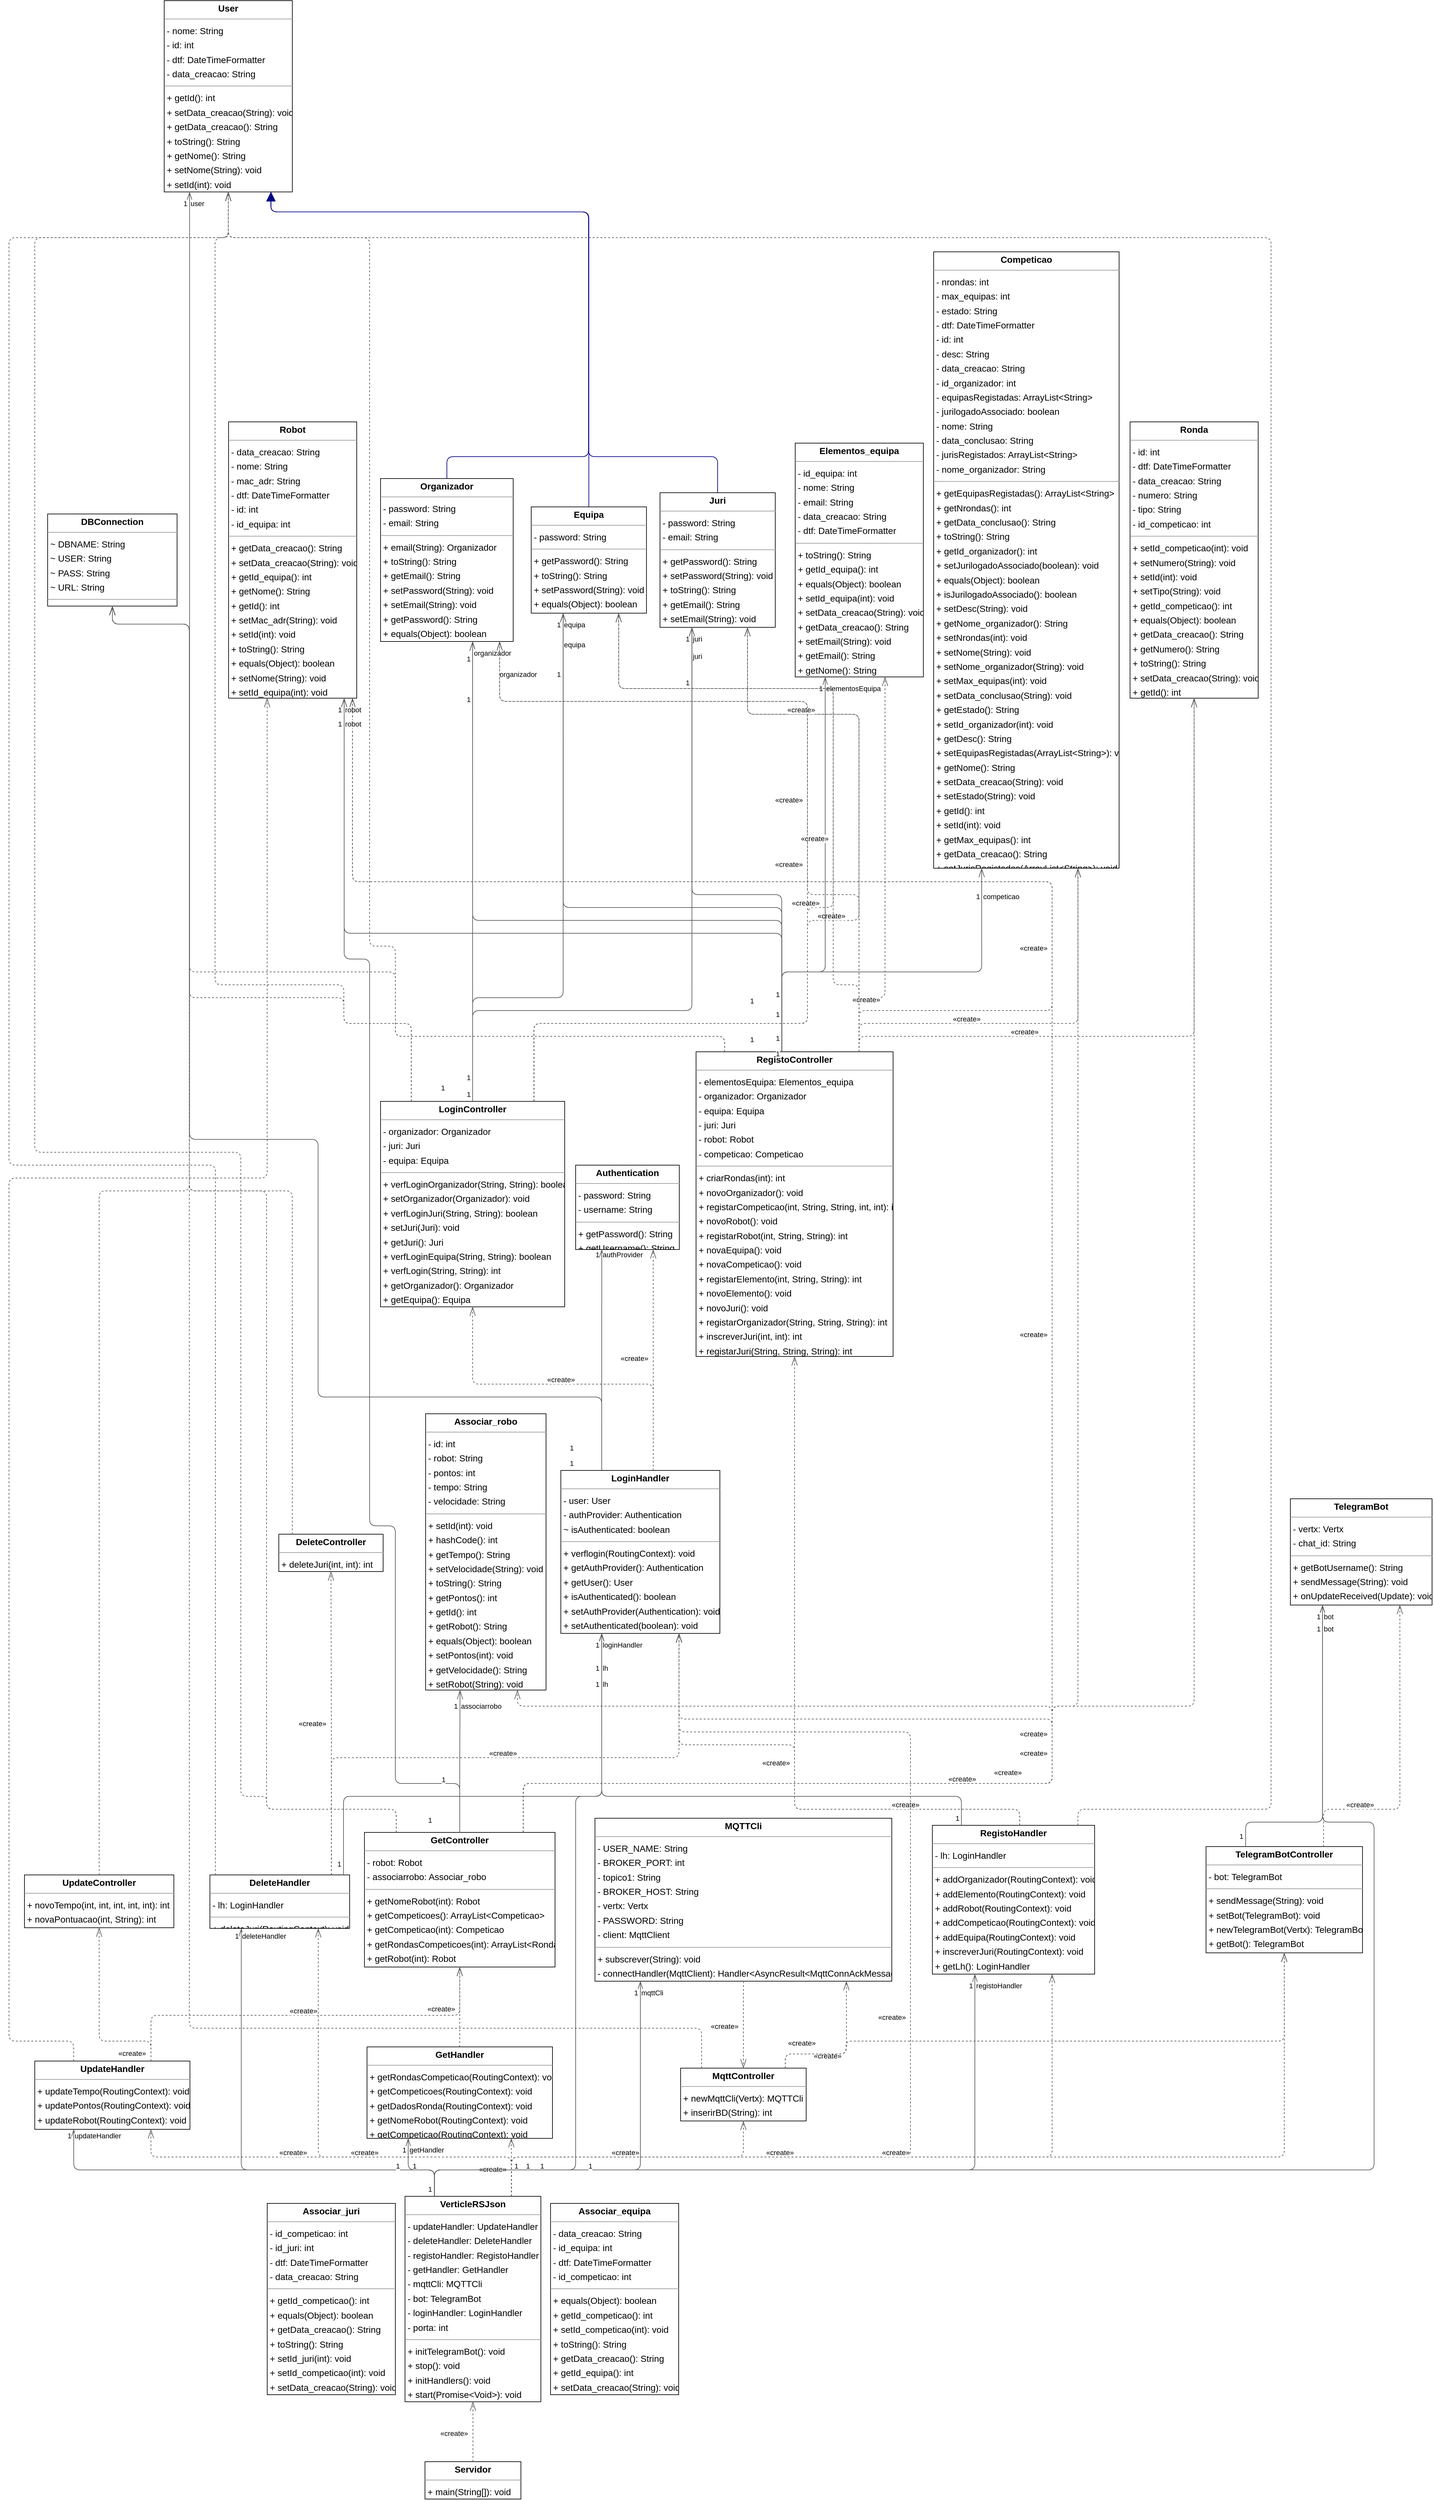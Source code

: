 <mxGraphModel dx="0" dy="0" grid="1" gridSize="10" guides="1" tooltips="1" connect="1" arrows="1" fold="1" page="0" pageScale="1" background="none" math="0" shadow="0">
  <root>
    <mxCell id="0" />
    <mxCell id="1" parent="0" />
    <mxCell id="node8" parent="1" vertex="1" value="&lt;p style=&quot;margin:0px;margin-top:4px;text-align:center;&quot;&gt;&lt;b&gt;Associar_equipa&lt;/b&gt;&lt;/p&gt;&lt;hr size=&quot;1&quot;/&gt;&lt;p style=&quot;margin:0 0 0 4px;line-height:1.6;&quot;&gt;- data_creacao: String&lt;br/&gt;- id_equipa: int&lt;br/&gt;- dtf: DateTimeFormatter&lt;br/&gt;- id_competicao: int&lt;/p&gt;&lt;hr size=&quot;1&quot;/&gt;&lt;p style=&quot;margin:0 0 0 4px;line-height:1.6;&quot;&gt;+ equals(Object): boolean&lt;br/&gt;+ getId_competicao(): int&lt;br/&gt;+ setId_competicao(int): void&lt;br/&gt;+ toString(): String&lt;br/&gt;+ getData_creacao(): String&lt;br/&gt;+ getId_equipa(): int&lt;br/&gt;+ setData_creacao(String): void&lt;br/&gt;+ setId_equipa(int): void&lt;/p&gt;" style="verticalAlign=top;align=left;overflow=fill;fontSize=14;fontFamily=Helvetica;html=1;rounded=0;shadow=0;comic=0;labelBackgroundColor=none;strokeWidth=1;">
      <mxGeometry x="716" y="3406" width="199" height="297" as="geometry" />
    </mxCell>
    <mxCell id="node6" parent="1" vertex="1" value="&lt;p style=&quot;margin:0px;margin-top:4px;text-align:center;&quot;&gt;&lt;b&gt;Associar_juri&lt;/b&gt;&lt;/p&gt;&lt;hr size=&quot;1&quot;/&gt;&lt;p style=&quot;margin:0 0 0 4px;line-height:1.6;&quot;&gt;- id_competicao: int&lt;br/&gt;- id_juri: int&lt;br/&gt;- dtf: DateTimeFormatter&lt;br/&gt;- data_creacao: String&lt;/p&gt;&lt;hr size=&quot;1&quot;/&gt;&lt;p style=&quot;margin:0 0 0 4px;line-height:1.6;&quot;&gt;+ getId_competicao(): int&lt;br/&gt;+ equals(Object): boolean&lt;br/&gt;+ getData_creacao(): String&lt;br/&gt;+ toString(): String&lt;br/&gt;+ setId_juri(int): void&lt;br/&gt;+ setId_competicao(int): void&lt;br/&gt;+ setData_creacao(String): void&lt;br/&gt;+ getId_juri(): int&lt;/p&gt;" style="verticalAlign=top;align=left;overflow=fill;fontSize=14;fontFamily=Helvetica;html=1;rounded=0;shadow=0;comic=0;labelBackgroundColor=none;strokeWidth=1;">
      <mxGeometry x="276" y="3406" width="199" height="297" as="geometry" />
    </mxCell>
    <mxCell id="node4" parent="1" vertex="1" value="&lt;p style=&quot;margin:0px;margin-top:4px;text-align:center;&quot;&gt;&lt;b&gt;Associar_robo&lt;/b&gt;&lt;/p&gt;&lt;hr size=&quot;1&quot;/&gt;&lt;p style=&quot;margin:0 0 0 4px;line-height:1.6;&quot;&gt;- id: int&lt;br/&gt;- robot: String&lt;br/&gt;- pontos: int&lt;br/&gt;- tempo: String&lt;br/&gt;- velocidade: String&lt;/p&gt;&lt;hr size=&quot;1&quot;/&gt;&lt;p style=&quot;margin:0 0 0 4px;line-height:1.6;&quot;&gt;+ setId(int): void&lt;br/&gt;+ hashCode(): int&lt;br/&gt;+ getTempo(): String&lt;br/&gt;+ setVelocidade(String): void&lt;br/&gt;+ toString(): String&lt;br/&gt;+ getPontos(): int&lt;br/&gt;+ getId(): int&lt;br/&gt;+ getRobot(): String&lt;br/&gt;+ equals(Object): boolean&lt;br/&gt;+ setPontos(int): void&lt;br/&gt;+ getVelocidade(): String&lt;br/&gt;+ setRobot(String): void&lt;br/&gt;+ setTempo(String): void&lt;/p&gt;" style="verticalAlign=top;align=left;overflow=fill;fontSize=14;fontFamily=Helvetica;html=1;rounded=0;shadow=0;comic=0;labelBackgroundColor=none;strokeWidth=1;">
      <mxGeometry x="522" y="2180" width="187" height="429" as="geometry" />
    </mxCell>
    <mxCell id="node3" parent="1" vertex="1" value="&lt;p style=&quot;margin:0px;margin-top:4px;text-align:center;&quot;&gt;&lt;b&gt;Authentication&lt;/b&gt;&lt;/p&gt;&lt;hr size=&quot;1&quot;/&gt;&lt;p style=&quot;margin:0 0 0 4px;line-height:1.6;&quot;&gt;- password: String&lt;br/&gt;- username: String&lt;/p&gt;&lt;hr size=&quot;1&quot;/&gt;&lt;p style=&quot;margin:0 0 0 4px;line-height:1.6;&quot;&gt;+ getPassword(): String&lt;br/&gt;+ getUsername(): String&lt;/p&gt;" style="verticalAlign=top;align=left;overflow=fill;fontSize=14;fontFamily=Helvetica;html=1;rounded=0;shadow=0;comic=0;labelBackgroundColor=none;strokeWidth=1;">
      <mxGeometry x="755" y="1794" width="161" height="131" as="geometry" />
    </mxCell>
    <mxCell id="node2" parent="1" vertex="1" value="&lt;p style=&quot;margin:0px;margin-top:4px;text-align:center;&quot;&gt;&lt;b&gt;Competicao&lt;/b&gt;&lt;/p&gt;&lt;hr size=&quot;1&quot;/&gt;&lt;p style=&quot;margin:0 0 0 4px;line-height:1.6;&quot;&gt;- nrondas: int&lt;br/&gt;- max_equipas: int&lt;br/&gt;- estado: String&lt;br/&gt;- dtf: DateTimeFormatter&lt;br/&gt;- id: int&lt;br/&gt;- desc: String&lt;br/&gt;- data_creacao: String&lt;br/&gt;- id_organizador: int&lt;br/&gt;- equipasRegistadas: ArrayList&amp;lt;String&amp;gt;&lt;br/&gt;- jurilogadoAssociado: boolean&lt;br/&gt;- nome: String&lt;br/&gt;- data_conclusao: String&lt;br/&gt;- jurisRegistados: ArrayList&amp;lt;String&amp;gt;&lt;br/&gt;- nome_organizador: String&lt;/p&gt;&lt;hr size=&quot;1&quot;/&gt;&lt;p style=&quot;margin:0 0 0 4px;line-height:1.6;&quot;&gt;+ getEquipasRegistadas(): ArrayList&amp;lt;String&amp;gt;&lt;br/&gt;+ getNrondas(): int&lt;br/&gt;+ getData_conclusao(): String&lt;br/&gt;+ toString(): String&lt;br/&gt;+ getId_organizador(): int&lt;br/&gt;+ setJurilogadoAssociado(boolean): void&lt;br/&gt;+ equals(Object): boolean&lt;br/&gt;+ isJurilogadoAssociado(): boolean&lt;br/&gt;+ setDesc(String): void&lt;br/&gt;+ getNome_organizador(): String&lt;br/&gt;+ setNrondas(int): void&lt;br/&gt;+ setNome(String): void&lt;br/&gt;+ setNome_organizador(String): void&lt;br/&gt;+ setMax_equipas(int): void&lt;br/&gt;+ setData_conclusao(String): void&lt;br/&gt;+ getEstado(): String&lt;br/&gt;+ setId_organizador(int): void&lt;br/&gt;+ getDesc(): String&lt;br/&gt;+ setEquipasRegistadas(ArrayList&amp;lt;String&amp;gt;): void&lt;br/&gt;+ getNome(): String&lt;br/&gt;+ setData_creacao(String): void&lt;br/&gt;+ setEstado(String): void&lt;br/&gt;+ getId(): int&lt;br/&gt;+ setId(int): void&lt;br/&gt;+ getMax_equipas(): int&lt;br/&gt;+ getData_creacao(): String&lt;br/&gt;+ setJurisRegistados(ArrayList&amp;lt;String&amp;gt;): void&lt;br/&gt;+ getJurisRegistados(): ArrayList&amp;lt;String&amp;gt;&lt;/p&gt;" style="verticalAlign=top;align=left;overflow=fill;fontSize=14;fontFamily=Helvetica;html=1;rounded=0;shadow=0;comic=0;labelBackgroundColor=none;strokeWidth=1;">
      <mxGeometry x="1311" y="376" width="288" height="957" as="geometry" />
    </mxCell>
    <mxCell id="node17" parent="1" vertex="1" value="&lt;p style=&quot;margin:0px;margin-top:4px;text-align:center;&quot;&gt;&lt;b&gt;DBConnection&lt;/b&gt;&lt;/p&gt;&lt;hr size=&quot;1&quot;/&gt;&lt;p style=&quot;margin:0 0 0 4px;line-height:1.6;&quot;&gt;~ DBNAME: String&lt;br/&gt;~ USER: String&lt;br/&gt;~ PASS: String&lt;br/&gt;~ URL: String&lt;/p&gt;&lt;hr size=&quot;1&quot;/&gt;&lt;p style=&quot;margin:0 0 0 4px;line-height:1.6;&quot;&gt;+ getConnection(): Connection&lt;/p&gt;" style="verticalAlign=top;align=left;overflow=fill;fontSize=14;fontFamily=Helvetica;html=1;rounded=0;shadow=0;comic=0;labelBackgroundColor=none;strokeWidth=1;">
      <mxGeometry x="-65" y="783" width="201" height="143" as="geometry" />
    </mxCell>
    <mxCell id="node0" parent="1" vertex="1" value="&lt;p style=&quot;margin:0px;margin-top:4px;text-align:center;&quot;&gt;&lt;b&gt;DeleteController&lt;/b&gt;&lt;/p&gt;&lt;hr size=&quot;1&quot;/&gt;&lt;p style=&quot;margin:0 0 0 4px;line-height:1.6;&quot;&gt;+ deleteJuri(int, int): int&lt;/p&gt;" style="verticalAlign=top;align=left;overflow=fill;fontSize=14;fontFamily=Helvetica;html=1;rounded=0;shadow=0;comic=0;labelBackgroundColor=none;strokeWidth=1;">
      <mxGeometry x="294" y="2367" width="162" height="58" as="geometry" />
    </mxCell>
    <mxCell id="node12" parent="1" vertex="1" value="&lt;p style=&quot;margin:0px;margin-top:4px;text-align:center;&quot;&gt;&lt;b&gt;DeleteHandler&lt;/b&gt;&lt;/p&gt;&lt;hr size=&quot;1&quot;/&gt;&lt;p style=&quot;margin:0 0 0 4px;line-height:1.6;&quot;&gt;- lh: LoginHandler&lt;/p&gt;&lt;hr size=&quot;1&quot;/&gt;&lt;p style=&quot;margin:0 0 0 4px;line-height:1.6;&quot;&gt;+ deleteJuri(RoutingContext): void&lt;/p&gt;" style="verticalAlign=top;align=left;overflow=fill;fontSize=14;fontFamily=Helvetica;html=1;rounded=0;shadow=0;comic=0;labelBackgroundColor=none;strokeWidth=1;">
      <mxGeometry x="187" y="2896" width="217" height="83" as="geometry" />
    </mxCell>
    <mxCell id="node23" parent="1" vertex="1" value="&lt;p style=&quot;margin:0px;margin-top:4px;text-align:center;&quot;&gt;&lt;b&gt;Elementos_equipa&lt;/b&gt;&lt;/p&gt;&lt;hr size=&quot;1&quot;/&gt;&lt;p style=&quot;margin:0 0 0 4px;line-height:1.6;&quot;&gt;- id_equipa: int&lt;br/&gt;- nome: String&lt;br/&gt;- email: String&lt;br/&gt;- data_creacao: String&lt;br/&gt;- dtf: DateTimeFormatter&lt;/p&gt;&lt;hr size=&quot;1&quot;/&gt;&lt;p style=&quot;margin:0 0 0 4px;line-height:1.6;&quot;&gt;+ toString(): String&lt;br/&gt;+ getId_equipa(): int&lt;br/&gt;+ equals(Object): boolean&lt;br/&gt;+ setId_equipa(int): void&lt;br/&gt;+ setData_creacao(String): void&lt;br/&gt;+ getData_creacao(): String&lt;br/&gt;+ setEmail(String): void&lt;br/&gt;+ getEmail(): String&lt;br/&gt;+ getNome(): String&lt;br/&gt;+ setNome(String): void&lt;/p&gt;" style="verticalAlign=top;align=left;overflow=fill;fontSize=14;fontFamily=Helvetica;html=1;rounded=0;shadow=0;comic=0;labelBackgroundColor=none;strokeWidth=1;">
      <mxGeometry x="1096" y="673" width="199" height="363" as="geometry" />
    </mxCell>
    <mxCell id="node1" parent="1" vertex="1" value="&lt;p style=&quot;margin:0px;margin-top:4px;text-align:center;&quot;&gt;&lt;b&gt;Equipa&lt;/b&gt;&lt;/p&gt;&lt;hr size=&quot;1&quot;/&gt;&lt;p style=&quot;margin:0 0 0 4px;line-height:1.6;&quot;&gt;- password: String&lt;/p&gt;&lt;hr size=&quot;1&quot;/&gt;&lt;p style=&quot;margin:0 0 0 4px;line-height:1.6;&quot;&gt;+ getPassword(): String&lt;br/&gt;+ toString(): String&lt;br/&gt;+ setPassword(String): void&lt;br/&gt;+ equals(Object): boolean&lt;br/&gt;+ hashCode(): int&lt;/p&gt;" style="verticalAlign=top;align=left;overflow=fill;fontSize=14;fontFamily=Helvetica;html=1;rounded=0;shadow=0;comic=0;labelBackgroundColor=none;strokeWidth=1;">
      <mxGeometry x="686" y="772" width="179" height="165" as="geometry" />
    </mxCell>
    <mxCell id="node21" parent="1" vertex="1" value="&lt;p style=&quot;margin:0px;margin-top:4px;text-align:center;&quot;&gt;&lt;b&gt;GetController&lt;/b&gt;&lt;/p&gt;&lt;hr size=&quot;1&quot;/&gt;&lt;p style=&quot;margin:0 0 0 4px;line-height:1.6;&quot;&gt;- robot: Robot&lt;br/&gt;- associarrobo: Associar_robo&lt;/p&gt;&lt;hr size=&quot;1&quot;/&gt;&lt;p style=&quot;margin:0 0 0 4px;line-height:1.6;&quot;&gt;+ getNomeRobot(int): Robot&lt;br/&gt;+ getCompeticoes(): ArrayList&amp;lt;Competicao&amp;gt;&lt;br/&gt;+ getCompeticao(int): Competicao&lt;br/&gt;+ getRondasCompeticoes(int): ArrayList&amp;lt;Ronda&amp;gt;&lt;br/&gt;+ getRobot(int): Robot&lt;br/&gt;+ getDadosRonda(int): ArrayList&amp;lt;Associar_robo&amp;gt;&lt;/p&gt;" style="verticalAlign=top;align=left;overflow=fill;fontSize=14;fontFamily=Helvetica;html=1;rounded=0;shadow=0;comic=0;labelBackgroundColor=none;strokeWidth=1;">
      <mxGeometry x="427" y="2830" width="296" height="209" as="geometry" />
    </mxCell>
    <mxCell id="node28" parent="1" vertex="1" value="&lt;p style=&quot;margin:0px;margin-top:4px;text-align:center;&quot;&gt;&lt;b&gt;GetHandler&lt;/b&gt;&lt;/p&gt;&lt;hr size=&quot;1&quot;/&gt;&lt;p style=&quot;margin:0 0 0 4px;line-height:1.6;&quot;&gt;+ getRondasCompeticao(RoutingContext): void&lt;br/&gt;+ getCompeticoes(RoutingContext): void&lt;br/&gt;+ getDadosRonda(RoutingContext): void&lt;br/&gt;+ getNomeRobot(RoutingContext): void&lt;br/&gt;+ getCompeticao(RoutingContext): void&lt;/p&gt;" style="verticalAlign=top;align=left;overflow=fill;fontSize=14;fontFamily=Helvetica;html=1;rounded=0;shadow=0;comic=0;labelBackgroundColor=none;strokeWidth=1;">
      <mxGeometry x="431" y="3163" width="288" height="142" as="geometry" />
    </mxCell>
    <mxCell id="node18" parent="1" vertex="1" value="&lt;p style=&quot;margin:0px;margin-top:4px;text-align:center;&quot;&gt;&lt;b&gt;Juri&lt;/b&gt;&lt;/p&gt;&lt;hr size=&quot;1&quot;/&gt;&lt;p style=&quot;margin:0 0 0 4px;line-height:1.6;&quot;&gt;- password: String&lt;br/&gt;- email: String&lt;/p&gt;&lt;hr size=&quot;1&quot;/&gt;&lt;p style=&quot;margin:0 0 0 4px;line-height:1.6;&quot;&gt;+ getPassword(): String&lt;br/&gt;+ setPassword(String): void&lt;br/&gt;+ toString(): String&lt;br/&gt;+ getEmail(): String&lt;br/&gt;+ setEmail(String): void&lt;br/&gt;+ equals(Object): boolean&lt;/p&gt;" style="verticalAlign=top;align=left;overflow=fill;fontSize=14;fontFamily=Helvetica;html=1;rounded=0;shadow=0;comic=0;labelBackgroundColor=none;strokeWidth=1;">
      <mxGeometry x="886" y="750" width="179" height="209" as="geometry" />
    </mxCell>
    <mxCell id="node10" parent="1" vertex="1" value="&lt;p style=&quot;margin:0px;margin-top:4px;text-align:center;&quot;&gt;&lt;b&gt;LoginController&lt;/b&gt;&lt;/p&gt;&lt;hr size=&quot;1&quot;/&gt;&lt;p style=&quot;margin:0 0 0 4px;line-height:1.6;&quot;&gt;- organizador: Organizador&lt;br/&gt;- juri: Juri&lt;br/&gt;- equipa: Equipa&lt;/p&gt;&lt;hr size=&quot;1&quot;/&gt;&lt;p style=&quot;margin:0 0 0 4px;line-height:1.6;&quot;&gt;+ verfLoginOrganizador(String, String): boolean&lt;br/&gt;+ setOrganizador(Organizador): void&lt;br/&gt;+ verfLoginJuri(String, String): boolean&lt;br/&gt;+ setJuri(Juri): void&lt;br/&gt;+ getJuri(): Juri&lt;br/&gt;+ verfLoginEquipa(String, String): boolean&lt;br/&gt;+ verfLogin(String, String): int&lt;br/&gt;+ getOrganizador(): Organizador&lt;br/&gt;+ getEquipa(): Equipa&lt;br/&gt;+ setEquipa(Equipa): void&lt;/p&gt;" style="verticalAlign=top;align=left;overflow=fill;fontSize=14;fontFamily=Helvetica;html=1;rounded=0;shadow=0;comic=0;labelBackgroundColor=none;strokeWidth=1;">
      <mxGeometry x="452" y="1695" width="286" height="319" as="geometry" />
    </mxCell>
    <mxCell id="node26" parent="1" vertex="1" value="&lt;p style=&quot;margin:0px;margin-top:4px;text-align:center;&quot;&gt;&lt;b&gt;LoginHandler&lt;/b&gt;&lt;/p&gt;&lt;hr size=&quot;1&quot;/&gt;&lt;p style=&quot;margin:0 0 0 4px;line-height:1.6;&quot;&gt;- user: User&lt;br/&gt;- authProvider: Authentication&lt;br/&gt;~ isAuthenticated: boolean&lt;/p&gt;&lt;hr size=&quot;1&quot;/&gt;&lt;p style=&quot;margin:0 0 0 4px;line-height:1.6;&quot;&gt;+ verflogin(RoutingContext): void&lt;br/&gt;+ getAuthProvider(): Authentication&lt;br/&gt;+ getUser(): User&lt;br/&gt;+ isAuthenticated(): boolean&lt;br/&gt;+ setAuthProvider(Authentication): void&lt;br/&gt;+ setAuthenticated(boolean): void&lt;br/&gt;+ setUser(User): void&lt;/p&gt;" style="verticalAlign=top;align=left;overflow=fill;fontSize=14;fontFamily=Helvetica;html=1;rounded=0;shadow=0;comic=0;labelBackgroundColor=none;strokeWidth=1;">
      <mxGeometry x="732" y="2268" width="247" height="253" as="geometry" />
    </mxCell>
    <mxCell id="node15" parent="1" vertex="1" value="&lt;p style=&quot;margin:0px;margin-top:4px;text-align:center;&quot;&gt;&lt;b&gt;MQTTCli&lt;/b&gt;&lt;/p&gt;&lt;hr size=&quot;1&quot;/&gt;&lt;p style=&quot;margin:0 0 0 4px;line-height:1.6;&quot;&gt;- USER_NAME: String&lt;br/&gt;- BROKER_PORT: int&lt;br/&gt;- topico1: String&lt;br/&gt;- BROKER_HOST: String&lt;br/&gt;- vertx: Vertx&lt;br/&gt;- PASSWORD: String&lt;br/&gt;- client: MqttClient&lt;/p&gt;&lt;hr size=&quot;1&quot;/&gt;&lt;p style=&quot;margin:0 0 0 4px;line-height:1.6;&quot;&gt;+ subscrever(String): void&lt;br/&gt;- connectHandler(MqttClient): Handler&amp;lt;AsyncResult&amp;lt;MqttConnAckMessage&amp;gt;&amp;gt;&lt;br/&gt;- topicHandler(): Handler&amp;lt;MqttPublishMessage&amp;gt;&lt;/p&gt;" style="verticalAlign=top;align=left;overflow=fill;fontSize=14;fontFamily=Helvetica;html=1;rounded=0;shadow=0;comic=0;labelBackgroundColor=none;strokeWidth=1;">
      <mxGeometry x="785" y="2808" width="461" height="253" as="geometry" />
    </mxCell>
    <mxCell id="node25" parent="1" vertex="1" value="&lt;p style=&quot;margin:0px;margin-top:4px;text-align:center;&quot;&gt;&lt;b&gt;MqttController&lt;/b&gt;&lt;/p&gt;&lt;hr size=&quot;1&quot;/&gt;&lt;p style=&quot;margin:0 0 0 4px;line-height:1.6;&quot;&gt;+ newMqttCli(Vertx): MQTTCli&lt;br/&gt;+ inserirBD(String): int&lt;/p&gt;" style="verticalAlign=top;align=left;overflow=fill;fontSize=14;fontFamily=Helvetica;html=1;rounded=0;shadow=0;comic=0;labelBackgroundColor=none;strokeWidth=1;">
      <mxGeometry x="918" y="3196" width="195" height="82" as="geometry" />
    </mxCell>
    <mxCell id="node27" parent="1" vertex="1" value="&lt;p style=&quot;margin:0px;margin-top:4px;text-align:center;&quot;&gt;&lt;b&gt;Organizador&lt;/b&gt;&lt;/p&gt;&lt;hr size=&quot;1&quot;/&gt;&lt;p style=&quot;margin:0 0 0 4px;line-height:1.6;&quot;&gt;- password: String&lt;br/&gt;- email: String&lt;/p&gt;&lt;hr size=&quot;1&quot;/&gt;&lt;p style=&quot;margin:0 0 0 4px;line-height:1.6;&quot;&gt;+ email(String): Organizador&lt;br/&gt;+ toString(): String&lt;br/&gt;+ getEmail(): String&lt;br/&gt;+ setPassword(String): void&lt;br/&gt;+ setEmail(String): void&lt;br/&gt;+ getPassword(): String&lt;br/&gt;+ equals(Object): boolean&lt;br/&gt;+ password(String): Organizador&lt;/p&gt;" style="verticalAlign=top;align=left;overflow=fill;fontSize=14;fontFamily=Helvetica;html=1;rounded=0;shadow=0;comic=0;labelBackgroundColor=none;strokeWidth=1;">
      <mxGeometry x="452" y="728" width="206" height="253" as="geometry" />
    </mxCell>
    <mxCell id="node24" parent="1" vertex="1" value="&lt;p style=&quot;margin:0px;margin-top:4px;text-align:center;&quot;&gt;&lt;b&gt;RegistoController&lt;/b&gt;&lt;/p&gt;&lt;hr size=&quot;1&quot;/&gt;&lt;p style=&quot;margin:0 0 0 4px;line-height:1.6;&quot;&gt;- elementosEquipa: Elementos_equipa&lt;br/&gt;- organizador: Organizador&lt;br/&gt;- equipa: Equipa&lt;br/&gt;- juri: Juri&lt;br/&gt;- robot: Robot&lt;br/&gt;- competicao: Competicao&lt;/p&gt;&lt;hr size=&quot;1&quot;/&gt;&lt;p style=&quot;margin:0 0 0 4px;line-height:1.6;&quot;&gt;+ criarRondas(int): int&lt;br/&gt;+ novoOrganizador(): void&lt;br/&gt;+ registarCompeticao(int, String, String, int, int): int&lt;br/&gt;+ novoRobot(): void&lt;br/&gt;+ registarRobot(int, String, String): int&lt;br/&gt;+ novaEquipa(): void&lt;br/&gt;+ novaCompeticao(): void&lt;br/&gt;+ registarElemento(int, String, String): int&lt;br/&gt;+ novoElemento(): void&lt;br/&gt;+ novoJuri(): void&lt;br/&gt;+ registarOrganizador(String, String, String): int&lt;br/&gt;+ inscreverJuri(int, int): int&lt;br/&gt;+ registarJuri(String, String, String): int&lt;br/&gt;+ registarEquipa(String, String): int&lt;/p&gt;" style="verticalAlign=top;align=left;overflow=fill;fontSize=14;fontFamily=Helvetica;html=1;rounded=0;shadow=0;comic=0;labelBackgroundColor=none;strokeWidth=1;">
      <mxGeometry x="942" y="1618" width="306" height="473" as="geometry" />
    </mxCell>
    <mxCell id="node7" parent="1" vertex="1" value="&lt;p style=&quot;margin:0px;margin-top:4px;text-align:center;&quot;&gt;&lt;b&gt;RegistoHandler&lt;/b&gt;&lt;/p&gt;&lt;hr size=&quot;1&quot;/&gt;&lt;p style=&quot;margin:0 0 0 4px;line-height:1.6;&quot;&gt;- lh: LoginHandler&lt;/p&gt;&lt;hr size=&quot;1&quot;/&gt;&lt;p style=&quot;margin:0 0 0 4px;line-height:1.6;&quot;&gt;+ addOrganizador(RoutingContext): void&lt;br/&gt;+ addElemento(RoutingContext): void&lt;br/&gt;+ addRobot(RoutingContext): void&lt;br/&gt;+ addCompeticao(RoutingContext): void&lt;br/&gt;+ addEquipa(RoutingContext): void&lt;br/&gt;+ inscreverJuri(RoutingContext): void&lt;br/&gt;+ getLh(): LoginHandler&lt;br/&gt;+ addJuri(RoutingContext): void&lt;/p&gt;" style="verticalAlign=top;align=left;overflow=fill;fontSize=14;fontFamily=Helvetica;html=1;rounded=0;shadow=0;comic=0;labelBackgroundColor=none;strokeWidth=1;">
      <mxGeometry x="1309" y="2819" width="252" height="231" as="geometry" />
    </mxCell>
    <mxCell id="node9" parent="1" vertex="1" value="&lt;p style=&quot;margin:0px;margin-top:4px;text-align:center;&quot;&gt;&lt;b&gt;Robot&lt;/b&gt;&lt;/p&gt;&lt;hr size=&quot;1&quot;/&gt;&lt;p style=&quot;margin:0 0 0 4px;line-height:1.6;&quot;&gt;- data_creacao: String&lt;br/&gt;- nome: String&lt;br/&gt;- mac_adr: String&lt;br/&gt;- dtf: DateTimeFormatter&lt;br/&gt;- id: int&lt;br/&gt;- id_equipa: int&lt;/p&gt;&lt;hr size=&quot;1&quot;/&gt;&lt;p style=&quot;margin:0 0 0 4px;line-height:1.6;&quot;&gt;+ getData_creacao(): String&lt;br/&gt;+ setData_creacao(String): void&lt;br/&gt;+ getId_equipa(): int&lt;br/&gt;+ getNome(): String&lt;br/&gt;+ getId(): int&lt;br/&gt;+ setMac_adr(String): void&lt;br/&gt;+ setId(int): void&lt;br/&gt;+ toString(): String&lt;br/&gt;+ equals(Object): boolean&lt;br/&gt;+ setNome(String): void&lt;br/&gt;+ setId_equipa(int): void&lt;br/&gt;+ getMac_adr(): String&lt;/p&gt;" style="verticalAlign=top;align=left;overflow=fill;fontSize=14;fontFamily=Helvetica;html=1;rounded=0;shadow=0;comic=0;labelBackgroundColor=none;strokeWidth=1;">
      <mxGeometry x="216" y="640" width="199" height="429" as="geometry" />
    </mxCell>
    <mxCell id="node5" parent="1" vertex="1" value="&lt;p style=&quot;margin:0px;margin-top:4px;text-align:center;&quot;&gt;&lt;b&gt;Ronda&lt;/b&gt;&lt;/p&gt;&lt;hr size=&quot;1&quot;/&gt;&lt;p style=&quot;margin:0 0 0 4px;line-height:1.6;&quot;&gt;- id: int&lt;br/&gt;- dtf: DateTimeFormatter&lt;br/&gt;- data_creacao: String&lt;br/&gt;- numero: String&lt;br/&gt;- tipo: String&lt;br/&gt;- id_competicao: int&lt;/p&gt;&lt;hr size=&quot;1&quot;/&gt;&lt;p style=&quot;margin:0 0 0 4px;line-height:1.6;&quot;&gt;+ setId_competicao(int): void&lt;br/&gt;+ setNumero(String): void&lt;br/&gt;+ setId(int): void&lt;br/&gt;+ setTipo(String): void&lt;br/&gt;+ getId_competicao(): int&lt;br/&gt;+ equals(Object): boolean&lt;br/&gt;+ getData_creacao(): String&lt;br/&gt;+ getNumero(): String&lt;br/&gt;+ toString(): String&lt;br/&gt;+ setData_creacao(String): void&lt;br/&gt;+ getId(): int&lt;br/&gt;+ getTipo(): String&lt;/p&gt;" style="verticalAlign=top;align=left;overflow=fill;fontSize=14;fontFamily=Helvetica;html=1;rounded=0;shadow=0;comic=0;labelBackgroundColor=none;strokeWidth=1;">
      <mxGeometry x="1616" y="640" width="199" height="429" as="geometry" />
    </mxCell>
    <mxCell id="node22" parent="1" vertex="1" value="&lt;p style=&quot;margin:0px;margin-top:4px;text-align:center;&quot;&gt;&lt;b&gt;Servidor&lt;/b&gt;&lt;/p&gt;&lt;hr size=&quot;1&quot;/&gt;&lt;p style=&quot;margin:0 0 0 4px;line-height:1.6;&quot;&gt;+ main(String[]): void&lt;/p&gt;" style="verticalAlign=top;align=left;overflow=fill;fontSize=14;fontFamily=Helvetica;html=1;rounded=0;shadow=0;comic=0;labelBackgroundColor=none;strokeWidth=1;">
      <mxGeometry x="521" y="3807" width="149" height="58" as="geometry" />
    </mxCell>
    <mxCell id="node16" parent="1" vertex="1" value="&lt;p style=&quot;margin:0px;margin-top:4px;text-align:center;&quot;&gt;&lt;b&gt;TelegramBot&lt;/b&gt;&lt;/p&gt;&lt;hr size=&quot;1&quot;/&gt;&lt;p style=&quot;margin:0 0 0 4px;line-height:1.6;&quot;&gt;- vertx: Vertx&lt;br/&gt;- chat_id: String&lt;/p&gt;&lt;hr size=&quot;1&quot;/&gt;&lt;p style=&quot;margin:0 0 0 4px;line-height:1.6;&quot;&gt;+ getBotUsername(): String&lt;br/&gt;+ sendMessage(String): void&lt;br/&gt;+ onUpdateReceived(Update): void&lt;br/&gt;+ getBotToken(): String&lt;/p&gt;" style="verticalAlign=top;align=left;overflow=fill;fontSize=14;fontFamily=Helvetica;html=1;rounded=0;shadow=0;comic=0;labelBackgroundColor=none;strokeWidth=1;">
      <mxGeometry x="1865" y="2312" width="220" height="165" as="geometry" />
    </mxCell>
    <mxCell id="node19" parent="1" vertex="1" value="&lt;p style=&quot;margin:0px;margin-top:4px;text-align:center;&quot;&gt;&lt;b&gt;TelegramBotController&lt;/b&gt;&lt;/p&gt;&lt;hr size=&quot;1&quot;/&gt;&lt;p style=&quot;margin:0 0 0 4px;line-height:1.6;&quot;&gt;- bot: TelegramBot&lt;/p&gt;&lt;hr size=&quot;1&quot;/&gt;&lt;p style=&quot;margin:0 0 0 4px;line-height:1.6;&quot;&gt;+ sendMessage(String): void&lt;br/&gt;+ setBot(TelegramBot): void&lt;br/&gt;+ newTelegramBot(Vertx): TelegramBot&lt;br/&gt;+ getBot(): TelegramBot&lt;br/&gt;+ telegramBot(TelegramBot): void&lt;/p&gt;" style="verticalAlign=top;align=left;overflow=fill;fontSize=14;fontFamily=Helvetica;html=1;rounded=0;shadow=0;comic=0;labelBackgroundColor=none;strokeWidth=1;">
      <mxGeometry x="1734" y="2852" width="243" height="165" as="geometry" />
    </mxCell>
    <mxCell id="node11" parent="1" vertex="1" value="&lt;p style=&quot;margin:0px;margin-top:4px;text-align:center;&quot;&gt;&lt;b&gt;UpdateController&lt;/b&gt;&lt;/p&gt;&lt;hr size=&quot;1&quot;/&gt;&lt;p style=&quot;margin:0 0 0 4px;line-height:1.6;&quot;&gt;+ novoTempo(int, int, int, int, int): int&lt;br/&gt;+ novaPontuacao(int, String): int&lt;/p&gt;" style="verticalAlign=top;align=left;overflow=fill;fontSize=14;fontFamily=Helvetica;html=1;rounded=0;shadow=0;comic=0;labelBackgroundColor=none;strokeWidth=1;">
      <mxGeometry x="-101" y="2896" width="232" height="82" as="geometry" />
    </mxCell>
    <mxCell id="node13" parent="1" vertex="1" value="&lt;p style=&quot;margin:0px;margin-top:4px;text-align:center;&quot;&gt;&lt;b&gt;UpdateHandler&lt;/b&gt;&lt;/p&gt;&lt;hr size=&quot;1&quot;/&gt;&lt;p style=&quot;margin:0 0 0 4px;line-height:1.6;&quot;&gt;+ updateTempo(RoutingContext): void&lt;br/&gt;+ updatePontos(RoutingContext): void&lt;br/&gt;+ updateRobot(RoutingContext): void&lt;/p&gt;" style="verticalAlign=top;align=left;overflow=fill;fontSize=14;fontFamily=Helvetica;html=1;rounded=0;shadow=0;comic=0;labelBackgroundColor=none;strokeWidth=1;">
      <mxGeometry x="-85" y="3185" width="241" height="106" as="geometry" />
    </mxCell>
    <mxCell id="node14" parent="1" vertex="1" value="&lt;p style=&quot;margin:0px;margin-top:4px;text-align:center;&quot;&gt;&lt;b&gt;User&lt;/b&gt;&lt;/p&gt;&lt;hr size=&quot;1&quot;/&gt;&lt;p style=&quot;margin:0 0 0 4px;line-height:1.6;&quot;&gt;- nome: String&lt;br/&gt;- id: int&lt;br/&gt;- dtf: DateTimeFormatter&lt;br/&gt;- data_creacao: String&lt;/p&gt;&lt;hr size=&quot;1&quot;/&gt;&lt;p style=&quot;margin:0 0 0 4px;line-height:1.6;&quot;&gt;+ getId(): int&lt;br/&gt;+ setData_creacao(String): void&lt;br/&gt;+ getData_creacao(): String&lt;br/&gt;+ toString(): String&lt;br/&gt;+ getNome(): String&lt;br/&gt;+ setNome(String): void&lt;br/&gt;+ setId(int): void&lt;br/&gt;+ equals(Object): boolean&lt;/p&gt;" style="verticalAlign=top;align=left;overflow=fill;fontSize=14;fontFamily=Helvetica;html=1;rounded=0;shadow=0;comic=0;labelBackgroundColor=none;strokeWidth=1;">
      <mxGeometry x="116" y="-14" width="199" height="297" as="geometry" />
    </mxCell>
    <mxCell id="node20" parent="1" vertex="1" value="&lt;p style=&quot;margin:0px;margin-top:4px;text-align:center;&quot;&gt;&lt;b&gt;VerticleRSJson&lt;/b&gt;&lt;/p&gt;&lt;hr size=&quot;1&quot;/&gt;&lt;p style=&quot;margin:0 0 0 4px;line-height:1.6;&quot;&gt;- updateHandler: UpdateHandler&lt;br/&gt;- deleteHandler: DeleteHandler&lt;br/&gt;- registoHandler: RegistoHandler&lt;br/&gt;- getHandler: GetHandler&lt;br/&gt;- mqttCli: MQTTCli&lt;br/&gt;- bot: TelegramBot&lt;br/&gt;- loginHandler: LoginHandler&lt;br/&gt;- porta: int&lt;/p&gt;&lt;hr size=&quot;1&quot;/&gt;&lt;p style=&quot;margin:0 0 0 4px;line-height:1.6;&quot;&gt;+ initTelegramBot(): void&lt;br/&gt;+ stop(): void&lt;br/&gt;+ initHandlers(): void&lt;br/&gt;+ start(Promise&amp;lt;Void&amp;gt;): void&lt;br/&gt;+ initMqttClient(): void&lt;/p&gt;" style="verticalAlign=top;align=left;overflow=fill;fontSize=14;fontFamily=Helvetica;html=1;rounded=0;shadow=0;comic=0;labelBackgroundColor=none;strokeWidth=1;">
      <mxGeometry x="490" y="3395" width="211" height="319" as="geometry" />
    </mxCell>
    <mxCell id="edge10" edge="1" value="" parent="1" source="node0" target="node17" style="html=1;rounded=1;edgeStyle=orthogonalEdgeStyle;dashed=1;startArrow=none;endArrow=openThin;endSize=12;strokeColor=#595959;exitX=0.130;exitY=0.001;exitDx=0;exitDy=0;entryX=0.500;entryY=1.000;entryDx=0;entryDy=0;">
      <mxGeometry width="50" height="50" relative="1" as="geometry">
        <Array as="points">
          <mxPoint x="315" y="1834" />
          <mxPoint x="155" y="1834" />
          <mxPoint x="155" y="954" />
          <mxPoint x="35" y="954" />
        </Array>
      </mxGeometry>
    </mxCell>
    <mxCell id="edge44" edge="1" value="" parent="1" source="node12" target="node0" style="html=1;rounded=1;edgeStyle=orthogonalEdgeStyle;dashed=1;startArrow=none;endArrow=openThin;endSize=12;strokeColor=#595959;exitX=0.869;exitY=0.000;exitDx=0;exitDy=0;entryX=0.500;entryY=1.001;entryDx=0;entryDy=0;">
      <mxGeometry width="50" height="50" relative="1" as="geometry">
        <Array as="points" />
      </mxGeometry>
    </mxCell>
    <mxCell id="label266" parent="edge44" vertex="1" connectable="0" value="«create»" style="edgeLabel;resizable=0;html=1;align=left;verticalAlign=top;strokeColor=default;">
      <mxGeometry x="323" y="2648" as="geometry" />
    </mxCell>
    <mxCell id="edge12" edge="1" value="" parent="1" source="node12" target="node26" style="html=1;rounded=1;edgeStyle=orthogonalEdgeStyle;dashed=0;startArrow=diamondThinstartSize=12;endArrow=openThin;endSize=12;strokeColor=#595959;exitX=0.956;exitY=0.000;exitDx=0;exitDy=0;entryX=0.257;entryY=1.000;entryDx=0;entryDy=0;">
      <mxGeometry width="50" height="50" relative="1" as="geometry">
        <Array as="points">
          <mxPoint x="394" y="2774" />
          <mxPoint x="795" y="2774" />
        </Array>
      </mxGeometry>
    </mxCell>
    <mxCell id="label72" parent="edge12" vertex="1" connectable="0" value="1" style="edgeLabel;resizable=0;html=1;align=left;verticalAlign=top;strokeColor=default;">
      <mxGeometry x="383" y="2866" as="geometry" />
    </mxCell>
    <mxCell id="label76" parent="edge12" vertex="1" connectable="0" value="1" style="edgeLabel;resizable=0;html=1;align=left;verticalAlign=top;strokeColor=default;">
      <mxGeometry x="784" y="2562" as="geometry" />
    </mxCell>
    <mxCell id="label77" parent="edge12" vertex="1" connectable="0" value="lh" style="edgeLabel;resizable=0;html=1;align=left;verticalAlign=top;strokeColor=default;">
      <mxGeometry x="795" y="2562" as="geometry" />
    </mxCell>
    <mxCell id="edge39" edge="1" value="" parent="1" source="node12" target="node26" style="html=1;rounded=1;edgeStyle=orthogonalEdgeStyle;dashed=1;startArrow=none;endArrow=openThin;endSize=12;strokeColor=#595959;exitX=0.869;exitY=0.001;exitDx=0;exitDy=0;entryX=0.743;entryY=1.000;entryDx=0;entryDy=0;">
      <mxGeometry width="50" height="50" relative="1" as="geometry">
        <Array as="points">
          <mxPoint x="375" y="2714" />
          <mxPoint x="915" y="2714" />
        </Array>
      </mxGeometry>
    </mxCell>
    <mxCell id="label236" parent="edge39" vertex="1" connectable="0" value="«create»" style="edgeLabel;resizable=0;html=1;align=left;verticalAlign=top;strokeColor=default;">
      <mxGeometry x="619" y="2694" as="geometry" />
    </mxCell>
    <mxCell id="edge15" edge="1" value="" parent="1" source="node12" target="node14" style="html=1;rounded=1;edgeStyle=orthogonalEdgeStyle;dashed=1;startArrow=none;endArrow=openThin;endSize=12;strokeColor=#595959;exitX=0.039;exitY=0.000;exitDx=0;exitDy=0;entryX=0.500;entryY=1.000;entryDx=0;entryDy=0;">
      <mxGeometry width="50" height="50" relative="1" as="geometry">
        <Array as="points">
          <mxPoint x="195" y="1794" />
          <mxPoint x="-125" y="1794" />
          <mxPoint x="-125" y="354" />
          <mxPoint x="215" y="354" />
        </Array>
      </mxGeometry>
    </mxCell>
    <mxCell id="edge2" edge="1" value="" parent="1" source="node1" target="node14" style="html=1;rounded=1;edgeStyle=orthogonalEdgeStyle;dashed=0;startArrow=none;endArrow=block;endSize=12;strokeColor=#000082;exitX=0.500;exitY=0.000;exitDx=0;exitDy=0;entryX=0.833;entryY=1.000;entryDx=0;entryDy=0;">
      <mxGeometry width="50" height="50" relative="1" as="geometry">
        <Array as="points">
          <mxPoint x="775" y="314" />
          <mxPoint x="281" y="314" />
        </Array>
      </mxGeometry>
    </mxCell>
    <mxCell id="edge7" edge="1" value="" parent="1" source="node21" target="node4" style="html=1;rounded=1;edgeStyle=orthogonalEdgeStyle;dashed=0;startArrow=diamondThinstartSize=12;endArrow=openThin;endSize=12;strokeColor=#595959;exitX=0.500;exitY=0.000;exitDx=0;exitDy=0;entryX=0.286;entryY=1.000;entryDx=0;entryDy=0;">
      <mxGeometry width="50" height="50" relative="1" as="geometry">
        <Array as="points" />
      </mxGeometry>
    </mxCell>
    <mxCell id="label42" parent="edge7" vertex="1" connectable="0" value="1" style="edgeLabel;resizable=0;html=1;align=left;verticalAlign=top;strokeColor=default;">
      <mxGeometry x="524" y="2798" as="geometry" />
    </mxCell>
    <mxCell id="label46" parent="edge7" vertex="1" connectable="0" value="1" style="edgeLabel;resizable=0;html=1;align=left;verticalAlign=top;strokeColor=default;">
      <mxGeometry x="564" y="2621" as="geometry" />
    </mxCell>
    <mxCell id="label47" parent="edge7" vertex="1" connectable="0" value="associarrobo" style="edgeLabel;resizable=0;html=1;align=left;verticalAlign=top;strokeColor=default;">
      <mxGeometry x="575" y="2621" as="geometry" />
    </mxCell>
    <mxCell id="edge62" edge="1" value="" parent="1" source="node21" target="node4" style="html=1;rounded=1;edgeStyle=orthogonalEdgeStyle;dashed=1;startArrow=none;endArrow=openThin;endSize=12;strokeColor=#595959;exitX=0.833;exitY=0.000;exitDx=0;exitDy=0;entryX=0.762;entryY=1.000;entryDx=0;entryDy=0;">
      <mxGeometry width="50" height="50" relative="1" as="geometry">
        <Array as="points">
          <mxPoint x="674" y="2754" />
          <mxPoint x="1495" y="2754" />
          <mxPoint x="1495" y="2634" />
          <mxPoint x="664" y="2634" />
        </Array>
      </mxGeometry>
    </mxCell>
    <mxCell id="label374" parent="edge62" vertex="1" connectable="0" value="«create»" style="edgeLabel;resizable=0;html=1;align=left;verticalAlign=top;strokeColor=default;">
      <mxGeometry x="1332" y="2734" as="geometry" />
    </mxCell>
    <mxCell id="edge33" edge="1" value="" parent="1" source="node21" target="node2" style="html=1;rounded=1;edgeStyle=orthogonalEdgeStyle;dashed=1;startArrow=none;endArrow=openThin;endSize=12;strokeColor=#595959;exitX=0.833;exitY=0.000;exitDx=0;exitDy=0;entryX=0.778;entryY=1.000;entryDx=0;entryDy=0;">
      <mxGeometry width="50" height="50" relative="1" as="geometry">
        <Array as="points">
          <mxPoint x="674" y="2754" />
          <mxPoint x="1495" y="2754" />
          <mxPoint x="1495" y="2634" />
          <mxPoint x="1535" y="2634" />
        </Array>
      </mxGeometry>
    </mxCell>
    <mxCell id="label200" parent="edge33" vertex="1" connectable="0" value="«create»" style="edgeLabel;resizable=0;html=1;align=left;verticalAlign=top;strokeColor=default;">
      <mxGeometry x="1443" y="2664" as="geometry" />
    </mxCell>
    <mxCell id="edge49" edge="1" value="" parent="1" source="node21" target="node17" style="html=1;rounded=1;edgeStyle=orthogonalEdgeStyle;dashed=1;startArrow=none;endArrow=openThin;endSize=12;strokeColor=#595959;exitX=0.167;exitY=0.000;exitDx=0;exitDy=0;entryX=0.500;entryY=1.000;entryDx=0;entryDy=0;">
      <mxGeometry width="50" height="50" relative="1" as="geometry">
        <Array as="points">
          <mxPoint x="476" y="2794" />
          <mxPoint x="275" y="2794" />
          <mxPoint x="275" y="1834" />
          <mxPoint x="155" y="1834" />
          <mxPoint x="155" y="954" />
          <mxPoint x="35" y="954" />
        </Array>
      </mxGeometry>
    </mxCell>
    <mxCell id="edge42" edge="1" value="" parent="1" source="node21" target="node26" style="html=1;rounded=1;edgeStyle=orthogonalEdgeStyle;dashed=1;startArrow=none;endArrow=openThin;endSize=12;strokeColor=#595959;exitX=0.833;exitY=0.000;exitDx=0;exitDy=0;entryX=0.743;entryY=1.000;entryDx=0;entryDy=0;">
      <mxGeometry width="50" height="50" relative="1" as="geometry">
        <Array as="points">
          <mxPoint x="674" y="2754" />
          <mxPoint x="1495" y="2754" />
          <mxPoint x="1495" y="2654" />
          <mxPoint x="915" y="2654" />
        </Array>
      </mxGeometry>
    </mxCell>
    <mxCell id="label254" parent="edge42" vertex="1" connectable="0" value="«create»" style="edgeLabel;resizable=0;html=1;align=left;verticalAlign=top;strokeColor=default;">
      <mxGeometry x="1443" y="2694" as="geometry" />
    </mxCell>
    <mxCell id="edge17" edge="1" value="" parent="1" source="node21" target="node9" style="html=1;rounded=1;edgeStyle=orthogonalEdgeStyle;dashed=1;startArrow=none;endArrow=openThin;endSize=12;strokeColor=#595959;exitX=0.833;exitY=0.000;exitDx=0;exitDy=0;entryX=0.967;entryY=1.000;entryDx=0;entryDy=0;">
      <mxGeometry width="50" height="50" relative="1" as="geometry">
        <Array as="points">
          <mxPoint x="674" y="2754" />
          <mxPoint x="1495" y="2754" />
          <mxPoint x="1495" y="1354" />
          <mxPoint x="408" y="1354" />
        </Array>
      </mxGeometry>
    </mxCell>
    <mxCell id="label104" parent="edge17" vertex="1" connectable="0" value="«create»" style="edgeLabel;resizable=0;html=1;align=left;verticalAlign=top;strokeColor=default;">
      <mxGeometry x="1443" y="2044" as="geometry" />
    </mxCell>
    <mxCell id="edge67" edge="1" value="" parent="1" source="node21" target="node9" style="html=1;rounded=1;edgeStyle=orthogonalEdgeStyle;dashed=0;startArrow=diamondThinstartSize=12;endArrow=openThin;endSize=12;strokeColor=#595959;exitX=0.500;exitY=0.000;exitDx=0;exitDy=0;entryX=0.902;entryY=1.000;entryDx=0;entryDy=0;">
      <mxGeometry width="50" height="50" relative="1" as="geometry">
        <Array as="points">
          <mxPoint x="575" y="2754" />
          <mxPoint x="475" y="2754" />
          <mxPoint x="475" y="2354" />
          <mxPoint x="435" y="2354" />
          <mxPoint x="435" y="1474" />
          <mxPoint x="395" y="1474" />
        </Array>
      </mxGeometry>
    </mxCell>
    <mxCell id="label402" parent="edge67" vertex="1" connectable="0" value="1" style="edgeLabel;resizable=0;html=1;align=left;verticalAlign=top;strokeColor=default;">
      <mxGeometry x="545" y="2735" as="geometry" />
    </mxCell>
    <mxCell id="label406" parent="edge67" vertex="1" connectable="0" value="1" style="edgeLabel;resizable=0;html=1;align=left;verticalAlign=top;strokeColor=default;">
      <mxGeometry x="384" y="1074" as="geometry" />
    </mxCell>
    <mxCell id="label407" parent="edge67" vertex="1" connectable="0" value="robot" style="edgeLabel;resizable=0;html=1;align=left;verticalAlign=top;strokeColor=default;">
      <mxGeometry x="395" y="1074" as="geometry" />
    </mxCell>
    <mxCell id="edge3" edge="1" value="" parent="1" source="node21" target="node5" style="html=1;rounded=1;edgeStyle=orthogonalEdgeStyle;dashed=1;startArrow=none;endArrow=openThin;endSize=12;strokeColor=#595959;exitX=0.833;exitY=0.000;exitDx=0;exitDy=0;entryX=0.500;entryY=1.000;entryDx=0;entryDy=0;">
      <mxGeometry width="50" height="50" relative="1" as="geometry">
        <Array as="points">
          <mxPoint x="674" y="2754" />
          <mxPoint x="1495" y="2754" />
          <mxPoint x="1495" y="2634" />
          <mxPoint x="1715" y="2634" />
        </Array>
      </mxGeometry>
    </mxCell>
    <mxCell id="label20" parent="edge3" vertex="1" connectable="0" value="«create»" style="edgeLabel;resizable=0;html=1;align=left;verticalAlign=top;strokeColor=default;">
      <mxGeometry x="1403" y="2724" as="geometry" />
    </mxCell>
    <mxCell id="edge36" edge="1" value="" parent="1" source="node21" target="node14" style="html=1;rounded=1;edgeStyle=orthogonalEdgeStyle;dashed=1;startArrow=none;endArrow=openThin;endSize=12;strokeColor=#595959;exitX=0.167;exitY=0.000;exitDx=0;exitDy=0;entryX=0.500;entryY=1.000;entryDx=0;entryDy=0;">
      <mxGeometry width="50" height="50" relative="1" as="geometry">
        <Array as="points">
          <mxPoint x="476" y="2794" />
          <mxPoint x="275" y="2794" />
          <mxPoint x="275" y="2774" />
          <mxPoint x="235" y="2774" />
          <mxPoint x="235" y="1774" />
          <mxPoint x="-85" y="1774" />
          <mxPoint x="-85" y="354" />
          <mxPoint x="215" y="354" />
        </Array>
      </mxGeometry>
    </mxCell>
    <mxCell id="edge8" edge="1" value="" parent="1" source="node28" target="node21" style="html=1;rounded=1;edgeStyle=orthogonalEdgeStyle;dashed=1;startArrow=none;endArrow=openThin;endSize=12;strokeColor=#595959;exitX=0.500;exitY=0.000;exitDx=0;exitDy=0;entryX=0.500;entryY=1.000;entryDx=0;entryDy=0;">
      <mxGeometry width="50" height="50" relative="1" as="geometry">
        <Array as="points" />
      </mxGeometry>
    </mxCell>
    <mxCell id="label50" parent="edge8" vertex="1" connectable="0" value="«create»" style="edgeLabel;resizable=0;html=1;align=left;verticalAlign=top;strokeColor=default;">
      <mxGeometry x="523" y="3091" as="geometry" />
    </mxCell>
    <mxCell id="edge1" edge="1" value="" parent="1" source="node18" target="node14" style="html=1;rounded=1;edgeStyle=orthogonalEdgeStyle;dashed=0;startArrow=none;endArrow=block;endSize=12;strokeColor=#000082;exitX=0.500;exitY=0.000;exitDx=0;exitDy=0;entryX=0.833;entryY=1.000;entryDx=0;entryDy=0;">
      <mxGeometry width="50" height="50" relative="1" as="geometry">
        <Array as="points">
          <mxPoint x="975" y="694" />
          <mxPoint x="775" y="694" />
          <mxPoint x="775" y="314" />
          <mxPoint x="281" y="314" />
        </Array>
      </mxGeometry>
    </mxCell>
    <mxCell id="edge14" edge="1" value="" parent="1" source="node10" target="node17" style="html=1;rounded=1;edgeStyle=orthogonalEdgeStyle;dashed=1;startArrow=none;endArrow=openThin;endSize=12;strokeColor=#595959;exitX=0.167;exitY=0.000;exitDx=0;exitDy=0;entryX=0.500;entryY=1.000;entryDx=0;entryDy=0;">
      <mxGeometry width="50" height="50" relative="1" as="geometry">
        <Array as="points">
          <mxPoint x="500" y="1574" />
          <mxPoint x="395" y="1574" />
          <mxPoint x="395" y="1534" />
          <mxPoint x="155" y="1534" />
          <mxPoint x="155" y="954" />
          <mxPoint x="35" y="954" />
        </Array>
      </mxGeometry>
    </mxCell>
    <mxCell id="edge6" edge="1" value="" parent="1" source="node10" target="node1" style="html=1;rounded=1;edgeStyle=orthogonalEdgeStyle;dashed=0;startArrow=diamondThinstartSize=12;endArrow=openThin;endSize=12;strokeColor=#595959;exitX=0.500;exitY=0.000;exitDx=0;exitDy=0;entryX=0.277;entryY=1.000;entryDx=0;entryDy=0;">
      <mxGeometry width="50" height="50" relative="1" as="geometry">
        <Array as="points">
          <mxPoint x="595" y="1534" />
          <mxPoint x="735" y="1534" />
        </Array>
      </mxGeometry>
    </mxCell>
    <mxCell id="label36" parent="edge6" vertex="1" connectable="0" value="1" style="edgeLabel;resizable=0;html=1;align=left;verticalAlign=top;strokeColor=default;">
      <mxGeometry x="584" y="1645" as="geometry" />
    </mxCell>
    <mxCell id="label40" parent="edge6" vertex="1" connectable="0" value="1" style="edgeLabel;resizable=0;html=1;align=left;verticalAlign=top;strokeColor=default;">
      <mxGeometry x="724" y="942" as="geometry" />
    </mxCell>
    <mxCell id="label41" parent="edge6" vertex="1" connectable="0" value="equipa" style="edgeLabel;resizable=0;html=1;align=left;verticalAlign=top;strokeColor=default;">
      <mxGeometry x="735" y="942" as="geometry" />
    </mxCell>
    <mxCell id="edge73" edge="1" value="" parent="1" source="node10" target="node1" style="html=1;rounded=1;edgeStyle=orthogonalEdgeStyle;dashed=1;startArrow=none;endArrow=openThin;endSize=12;strokeColor=#595959;exitX=0.833;exitY=0.000;exitDx=0;exitDy=0;entryX=0.759;entryY=1.000;entryDx=0;entryDy=0;">
      <mxGeometry width="50" height="50" relative="1" as="geometry">
        <Array as="points">
          <mxPoint x="690" y="1574" />
          <mxPoint x="1115" y="1574" />
          <mxPoint x="1115" y="1394" />
          <mxPoint x="1155" y="1394" />
          <mxPoint x="1155" y="1054" />
          <mxPoint x="821" y="1054" />
        </Array>
      </mxGeometry>
    </mxCell>
    <mxCell id="label440" parent="edge73" vertex="1" connectable="0" value="«create»" style="edgeLabel;resizable=0;html=1;align=left;verticalAlign=top;strokeColor=default;">
      <mxGeometry x="1089" y="1374" as="geometry" />
    </mxCell>
    <mxCell id="edge30" edge="1" value="" parent="1" source="node10" target="node18" style="html=1;rounded=1;edgeStyle=orthogonalEdgeStyle;dashed=1;startArrow=none;endArrow=openThin;endSize=12;strokeColor=#595959;exitX=0.833;exitY=0.000;exitDx=0;exitDy=0;entryX=0.759;entryY=1.000;entryDx=0;entryDy=0;">
      <mxGeometry width="50" height="50" relative="1" as="geometry">
        <Array as="points">
          <mxPoint x="690" y="1574" />
          <mxPoint x="1115" y="1574" />
          <mxPoint x="1115" y="1414" />
          <mxPoint x="1195" y="1414" />
          <mxPoint x="1195" y="1094" />
          <mxPoint x="1021" y="1094" />
        </Array>
      </mxGeometry>
    </mxCell>
    <mxCell id="label182" parent="edge30" vertex="1" connectable="0" value="«create»" style="edgeLabel;resizable=0;html=1;align=left;verticalAlign=top;strokeColor=default;">
      <mxGeometry x="1129" y="1394" as="geometry" />
    </mxCell>
    <mxCell id="edge53" edge="1" value="" parent="1" source="node10" target="node18" style="html=1;rounded=1;edgeStyle=orthogonalEdgeStyle;dashed=0;startArrow=diamondThinstartSize=12;endArrow=openThin;endSize=12;strokeColor=#595959;exitX=0.500;exitY=0.000;exitDx=0;exitDy=0;entryX=0.277;entryY=1.000;entryDx=0;entryDy=0;">
      <mxGeometry width="50" height="50" relative="1" as="geometry">
        <Array as="points">
          <mxPoint x="595" y="1554" />
          <mxPoint x="935" y="1554" />
        </Array>
      </mxGeometry>
    </mxCell>
    <mxCell id="label318" parent="edge53" vertex="1" connectable="0" value="1" style="edgeLabel;resizable=0;html=1;align=left;verticalAlign=top;strokeColor=default;">
      <mxGeometry x="584" y="1671" as="geometry" />
    </mxCell>
    <mxCell id="label322" parent="edge53" vertex="1" connectable="0" value="1" style="edgeLabel;resizable=0;html=1;align=left;verticalAlign=top;strokeColor=default;">
      <mxGeometry x="924" y="964" as="geometry" />
    </mxCell>
    <mxCell id="label323" parent="edge53" vertex="1" connectable="0" value="juri" style="edgeLabel;resizable=0;html=1;align=left;verticalAlign=top;strokeColor=default;">
      <mxGeometry x="935" y="964" as="geometry" />
    </mxCell>
    <mxCell id="edge5" edge="1" value="" parent="1" source="node10" target="node27" style="html=1;rounded=1;edgeStyle=orthogonalEdgeStyle;dashed=1;startArrow=none;endArrow=openThin;endSize=12;strokeColor=#595959;exitX=0.833;exitY=0.000;exitDx=0;exitDy=0;entryX=0.898;entryY=1.000;entryDx=0;entryDy=0;">
      <mxGeometry width="50" height="50" relative="1" as="geometry">
        <Array as="points">
          <mxPoint x="690" y="1574" />
          <mxPoint x="1115" y="1574" />
          <mxPoint x="1115" y="1074" />
          <mxPoint x="637" y="1074" />
        </Array>
      </mxGeometry>
    </mxCell>
    <mxCell id="label32" parent="edge5" vertex="1" connectable="0" value="«create»" style="edgeLabel;resizable=0;html=1;align=left;verticalAlign=top;strokeColor=default;">
      <mxGeometry x="1063" y="1314" as="geometry" />
    </mxCell>
    <mxCell id="edge72" edge="1" value="" parent="1" source="node10" target="node27" style="html=1;rounded=1;edgeStyle=orthogonalEdgeStyle;dashed=0;startArrow=diamondThinstartSize=12;endArrow=openThin;endSize=12;strokeColor=#595959;exitX=0.500;exitY=0.000;exitDx=0;exitDy=0;entryX=0.694;entryY=1.000;entryDx=0;entryDy=0;">
      <mxGeometry width="50" height="50" relative="1" as="geometry">
        <Array as="points" />
      </mxGeometry>
    </mxCell>
    <mxCell id="label432" parent="edge72" vertex="1" connectable="0" value="1" style="edgeLabel;resizable=0;html=1;align=left;verticalAlign=top;strokeColor=default;">
      <mxGeometry x="544" y="1661" as="geometry" />
    </mxCell>
    <mxCell id="label436" parent="edge72" vertex="1" connectable="0" value="1" style="edgeLabel;resizable=0;html=1;align=left;verticalAlign=top;strokeColor=default;">
      <mxGeometry x="584" y="995" as="geometry" />
    </mxCell>
    <mxCell id="label437" parent="edge72" vertex="1" connectable="0" value="organizador" style="edgeLabel;resizable=0;html=1;align=left;verticalAlign=top;strokeColor=default;">
      <mxGeometry x="635" y="1019" as="geometry" />
    </mxCell>
    <mxCell id="edge24" edge="1" value="" parent="1" source="node10" target="node14" style="html=1;rounded=1;edgeStyle=orthogonalEdgeStyle;dashed=1;startArrow=none;endArrow=openThin;endSize=12;strokeColor=#595959;exitX=0.167;exitY=0.000;exitDx=0;exitDy=0;entryX=0.500;entryY=1.000;entryDx=0;entryDy=0;">
      <mxGeometry width="50" height="50" relative="1" as="geometry">
        <Array as="points">
          <mxPoint x="500" y="1574" />
          <mxPoint x="395" y="1574" />
          <mxPoint x="395" y="1514" />
          <mxPoint x="195" y="1514" />
          <mxPoint x="195" y="354" />
          <mxPoint x="215" y="354" />
        </Array>
      </mxGeometry>
    </mxCell>
    <mxCell id="edge18" edge="1" value="" parent="1" source="node26" target="node3" style="html=1;rounded=1;edgeStyle=orthogonalEdgeStyle;dashed=1;startArrow=none;endArrow=openThin;endSize=12;strokeColor=#595959;exitX=0.581;exitY=0.000;exitDx=0;exitDy=0;entryX=0.748;entryY=1.000;entryDx=0;entryDy=0;">
      <mxGeometry width="50" height="50" relative="1" as="geometry">
        <Array as="points" />
      </mxGeometry>
    </mxCell>
    <mxCell id="label110" parent="edge18" vertex="1" connectable="0" value="«create»" style="edgeLabel;resizable=0;html=1;align=left;verticalAlign=top;strokeColor=default;">
      <mxGeometry x="823" y="2081" as="geometry" />
    </mxCell>
    <mxCell id="edge47" edge="1" value="" parent="1" source="node26" target="node3" style="html=1;rounded=1;edgeStyle=orthogonalEdgeStyle;dashed=0;startArrow=diamondThinstartSize=12;endArrow=openThin;endSize=12;strokeColor=#595959;exitX=0.257;exitY=0.000;exitDx=0;exitDy=0;entryX=0.252;entryY=1.000;entryDx=0;entryDy=0;">
      <mxGeometry width="50" height="50" relative="1" as="geometry">
        <Array as="points" />
      </mxGeometry>
    </mxCell>
    <mxCell id="label282" parent="edge47" vertex="1" connectable="0" value="1" style="edgeLabel;resizable=0;html=1;align=left;verticalAlign=top;strokeColor=default;">
      <mxGeometry x="744" y="2244" as="geometry" />
    </mxCell>
    <mxCell id="label286" parent="edge47" vertex="1" connectable="0" value="1" style="edgeLabel;resizable=0;html=1;align=left;verticalAlign=top;strokeColor=default;">
      <mxGeometry x="784" y="1920" as="geometry" />
    </mxCell>
    <mxCell id="label287" parent="edge47" vertex="1" connectable="0" value="authProvider" style="edgeLabel;resizable=0;html=1;align=left;verticalAlign=top;strokeColor=default;">
      <mxGeometry x="795" y="1920" as="geometry" />
    </mxCell>
    <mxCell id="edge66" edge="1" value="" parent="1" source="node26" target="node10" style="html=1;rounded=1;edgeStyle=orthogonalEdgeStyle;dashed=1;startArrow=none;endArrow=openThin;endSize=12;strokeColor=#595959;exitX=0.581;exitY=0.000;exitDx=0;exitDy=0;entryX=0.500;entryY=1.000;entryDx=0;entryDy=0;">
      <mxGeometry width="50" height="50" relative="1" as="geometry">
        <Array as="points">
          <mxPoint x="875" y="2134" />
          <mxPoint x="595" y="2134" />
        </Array>
      </mxGeometry>
    </mxCell>
    <mxCell id="label398" parent="edge66" vertex="1" connectable="0" value="«create»" style="edgeLabel;resizable=0;html=1;align=left;verticalAlign=top;strokeColor=default;">
      <mxGeometry x="709" y="2114" as="geometry" />
    </mxCell>
    <mxCell id="edge26" edge="1" value="" parent="1" source="node26" target="node14" style="html=1;rounded=1;edgeStyle=orthogonalEdgeStyle;dashed=0;startArrow=diamondThinstartSize=12;endArrow=openThin;endSize=12;strokeColor=#595959;exitX=0.257;exitY=0.000;exitDx=0;exitDy=0;entryX=0.198;entryY=1.000;entryDx=0;entryDy=0;">
      <mxGeometry width="50" height="50" relative="1" as="geometry">
        <Array as="points">
          <mxPoint x="795" y="2154" />
          <mxPoint x="355" y="2154" />
          <mxPoint x="355" y="1754" />
          <mxPoint x="155" y="1754" />
        </Array>
      </mxGeometry>
    </mxCell>
    <mxCell id="label156" parent="edge26" vertex="1" connectable="0" value="1" style="edgeLabel;resizable=0;html=1;align=left;verticalAlign=top;strokeColor=default;">
      <mxGeometry x="744" y="2220" as="geometry" />
    </mxCell>
    <mxCell id="label160" parent="edge26" vertex="1" connectable="0" value="1" style="edgeLabel;resizable=0;html=1;align=left;verticalAlign=top;strokeColor=default;">
      <mxGeometry x="144" y="288" as="geometry" />
    </mxCell>
    <mxCell id="label161" parent="edge26" vertex="1" connectable="0" value="user" style="edgeLabel;resizable=0;html=1;align=left;verticalAlign=top;strokeColor=default;">
      <mxGeometry x="155" y="288" as="geometry" />
    </mxCell>
    <mxCell id="edge40" edge="1" value="" parent="1" source="node15" target="node25" style="html=1;rounded=1;edgeStyle=orthogonalEdgeStyle;dashed=1;startArrow=none;endArrow=openThin;endSize=12;strokeColor=#595959;exitX=0.500;exitY=1.000;exitDx=0;exitDy=0;entryX=0.500;entryY=0.000;entryDx=0;entryDy=0;">
      <mxGeometry width="50" height="50" relative="1" as="geometry">
        <Array as="points" />
      </mxGeometry>
    </mxCell>
    <mxCell id="label242" parent="edge40" vertex="1" connectable="0" value="«create»" style="edgeLabel;resizable=0;html=1;align=left;verticalAlign=top;strokeColor=default;">
      <mxGeometry x="963" y="3118" as="geometry" />
    </mxCell>
    <mxCell id="edge27" edge="1" value="" parent="1" source="node25" target="node17" style="html=1;rounded=1;edgeStyle=orthogonalEdgeStyle;dashed=1;startArrow=none;endArrow=openThin;endSize=12;strokeColor=#595959;exitX=0.167;exitY=0.000;exitDx=0;exitDy=0;entryX=0.500;entryY=1.000;entryDx=0;entryDy=0;">
      <mxGeometry width="50" height="50" relative="1" as="geometry">
        <Array as="points">
          <mxPoint x="950" y="3134" />
          <mxPoint x="155" y="3134" />
          <mxPoint x="155" y="954" />
          <mxPoint x="35" y="954" />
        </Array>
      </mxGeometry>
    </mxCell>
    <mxCell id="edge13" edge="1" value="" parent="1" source="node25" target="node15" style="html=1;rounded=1;edgeStyle=orthogonalEdgeStyle;dashed=1;startArrow=none;endArrow=openThin;endSize=12;strokeColor=#595959;exitX=0.833;exitY=0.001;exitDx=0;exitDy=0;entryX=0.847;entryY=1.000;entryDx=0;entryDy=0;">
      <mxGeometry width="50" height="50" relative="1" as="geometry">
        <Array as="points">
          <mxPoint x="1080" y="3174" />
          <mxPoint x="1175" y="3174" />
        </Array>
      </mxGeometry>
    </mxCell>
    <mxCell id="label80" parent="edge13" vertex="1" connectable="0" value="«create»" style="edgeLabel;resizable=0;html=1;align=left;verticalAlign=top;strokeColor=default;">
      <mxGeometry x="1123" y="3164" as="geometry" />
    </mxCell>
    <mxCell id="edge43" edge="1" value="" parent="1" source="node25" target="node19" style="html=1;rounded=1;edgeStyle=orthogonalEdgeStyle;dashed=1;startArrow=none;endArrow=openThin;endSize=12;strokeColor=#595959;exitX=0.833;exitY=0.001;exitDx=0;exitDy=0;entryX=0.500;entryY=1.000;entryDx=0;entryDy=0;">
      <mxGeometry width="50" height="50" relative="1" as="geometry">
        <Array as="points">
          <mxPoint x="1080" y="3174" />
          <mxPoint x="1175" y="3174" />
          <mxPoint x="1175" y="3154" />
          <mxPoint x="1855" y="3154" />
        </Array>
      </mxGeometry>
    </mxCell>
    <mxCell id="label260" parent="edge43" vertex="1" connectable="0" value="«create»" style="edgeLabel;resizable=0;html=1;align=left;verticalAlign=top;strokeColor=default;">
      <mxGeometry x="1083" y="3144" as="geometry" />
    </mxCell>
    <mxCell id="edge0" edge="1" value="" parent="1" source="node27" target="node14" style="html=1;rounded=1;edgeStyle=orthogonalEdgeStyle;dashed=0;startArrow=none;endArrow=block;endSize=12;strokeColor=#000082;exitX=0.500;exitY=0.000;exitDx=0;exitDy=0;entryX=0.833;entryY=1.000;entryDx=0;entryDy=0;">
      <mxGeometry width="50" height="50" relative="1" as="geometry">
        <Array as="points">
          <mxPoint x="555" y="694" />
          <mxPoint x="775" y="694" />
          <mxPoint x="775" y="314" />
          <mxPoint x="281" y="314" />
        </Array>
      </mxGeometry>
    </mxCell>
    <mxCell id="edge22" edge="1" value="" parent="1" source="node24" target="node2" style="html=1;rounded=1;edgeStyle=orthogonalEdgeStyle;dashed=0;startArrow=diamondThinstartSize=12;endArrow=openThin;endSize=12;strokeColor=#595959;exitX=0.435;exitY=0.000;exitDx=0;exitDy=0;entryX=0.259;entryY=1.000;entryDx=0;entryDy=0;">
      <mxGeometry width="50" height="50" relative="1" as="geometry">
        <Array as="points">
          <mxPoint x="1075" y="1494" />
          <mxPoint x="1386" y="1494" />
        </Array>
      </mxGeometry>
    </mxCell>
    <mxCell id="label132" parent="edge22" vertex="1" connectable="0" value="1" style="edgeLabel;resizable=0;html=1;align=left;verticalAlign=top;strokeColor=default;">
      <mxGeometry x="1064" y="1608" as="geometry" />
    </mxCell>
    <mxCell id="label136" parent="edge22" vertex="1" connectable="0" value="1" style="edgeLabel;resizable=0;html=1;align=left;verticalAlign=top;strokeColor=default;">
      <mxGeometry x="1375" y="1364" as="geometry" />
    </mxCell>
    <mxCell id="label137" parent="edge22" vertex="1" connectable="0" value="competicao" style="edgeLabel;resizable=0;html=1;align=left;verticalAlign=top;strokeColor=default;">
      <mxGeometry x="1386" y="1364" as="geometry" />
    </mxCell>
    <mxCell id="edge52" edge="1" value="" parent="1" source="node24" target="node2" style="html=1;rounded=1;edgeStyle=orthogonalEdgeStyle;dashed=1;startArrow=none;endArrow=openThin;endSize=12;strokeColor=#595959;exitX=0.827;exitY=0.000;exitDx=0;exitDy=0;entryX=0.778;entryY=1.000;entryDx=0;entryDy=0;">
      <mxGeometry width="50" height="50" relative="1" as="geometry">
        <Array as="points">
          <mxPoint x="1195" y="1574" />
          <mxPoint x="1535" y="1574" />
        </Array>
      </mxGeometry>
    </mxCell>
    <mxCell id="label314" parent="edge52" vertex="1" connectable="0" value="«create»" style="edgeLabel;resizable=0;html=1;align=left;verticalAlign=top;strokeColor=default;">
      <mxGeometry x="1339" y="1554" as="geometry" />
    </mxCell>
    <mxCell id="edge69" edge="1" value="" parent="1" source="node24" target="node17" style="html=1;rounded=1;edgeStyle=orthogonalEdgeStyle;dashed=1;startArrow=none;endArrow=openThin;endSize=12;strokeColor=#595959;exitX=0.145;exitY=0.000;exitDx=0;exitDy=0;entryX=0.500;entryY=1.000;entryDx=0;entryDy=0;">
      <mxGeometry width="50" height="50" relative="1" as="geometry">
        <Array as="points">
          <mxPoint x="986" y="1594" />
          <mxPoint x="475" y="1594" />
          <mxPoint x="475" y="1494" />
          <mxPoint x="155" y="1494" />
          <mxPoint x="155" y="954" />
          <mxPoint x="35" y="954" />
        </Array>
      </mxGeometry>
    </mxCell>
    <mxCell id="edge50" edge="1" value="" parent="1" source="node24" target="node23" style="html=1;rounded=1;edgeStyle=orthogonalEdgeStyle;dashed=0;startArrow=diamondThinstartSize=12;endArrow=openThin;endSize=12;strokeColor=#595959;exitX=0.435;exitY=0.000;exitDx=0;exitDy=0;entryX=0.234;entryY=1.000;entryDx=0;entryDy=0;">
      <mxGeometry width="50" height="50" relative="1" as="geometry">
        <Array as="points">
          <mxPoint x="1075" y="1494" />
          <mxPoint x="1142" y="1494" />
        </Array>
      </mxGeometry>
    </mxCell>
    <mxCell id="label300" parent="edge50" vertex="1" connectable="0" value="1" style="edgeLabel;resizable=0;html=1;align=left;verticalAlign=top;strokeColor=default;">
      <mxGeometry x="1024" y="1526" as="geometry" />
    </mxCell>
    <mxCell id="label304" parent="edge50" vertex="1" connectable="0" value="1" style="edgeLabel;resizable=0;html=1;align=left;verticalAlign=top;strokeColor=default;">
      <mxGeometry x="1131" y="1041" as="geometry" />
    </mxCell>
    <mxCell id="label305" parent="edge50" vertex="1" connectable="0" value="elementosEquipa" style="edgeLabel;resizable=0;html=1;align=left;verticalAlign=top;strokeColor=default;">
      <mxGeometry x="1142" y="1041" as="geometry" />
    </mxCell>
    <mxCell id="edge61" edge="1" value="" parent="1" source="node24" target="node23" style="html=1;rounded=1;edgeStyle=orthogonalEdgeStyle;dashed=1;startArrow=none;endArrow=openThin;endSize=12;strokeColor=#595959;exitX=0.827;exitY=0.000;exitDx=0;exitDy=0;entryX=0.701;entryY=1.000;entryDx=0;entryDy=0;">
      <mxGeometry width="50" height="50" relative="1" as="geometry">
        <Array as="points">
          <mxPoint x="1195" y="1534" />
          <mxPoint x="1235" y="1534" />
        </Array>
      </mxGeometry>
    </mxCell>
    <mxCell id="label368" parent="edge61" vertex="1" connectable="0" value="«create»" style="edgeLabel;resizable=0;html=1;align=left;verticalAlign=top;strokeColor=default;">
      <mxGeometry x="1183" y="1524" as="geometry" />
    </mxCell>
    <mxCell id="edge16" edge="1" value="" parent="1" source="node24" target="node1" style="html=1;rounded=1;edgeStyle=orthogonalEdgeStyle;dashed=1;startArrow=none;endArrow=openThin;endSize=12;strokeColor=#595959;exitX=0.827;exitY=0.000;exitDx=0;exitDy=0;entryX=0.759;entryY=1.000;entryDx=0;entryDy=0;">
      <mxGeometry width="50" height="50" relative="1" as="geometry">
        <Array as="points">
          <mxPoint x="1195" y="1514" />
          <mxPoint x="1155" y="1514" />
          <mxPoint x="1155" y="1054" />
          <mxPoint x="821" y="1054" />
        </Array>
      </mxGeometry>
    </mxCell>
    <mxCell id="label98" parent="edge16" vertex="1" connectable="0" value="«create»" style="edgeLabel;resizable=0;html=1;align=left;verticalAlign=top;strokeColor=default;">
      <mxGeometry x="1103" y="1274" as="geometry" />
    </mxCell>
    <mxCell id="edge38" edge="1" value="" parent="1" source="node24" target="node1" style="html=1;rounded=1;edgeStyle=orthogonalEdgeStyle;dashed=0;startArrow=diamondThinstartSize=12;endArrow=openThin;endSize=12;strokeColor=#595959;exitX=0.435;exitY=0.000;exitDx=0;exitDy=0;entryX=0.277;entryY=1.000;entryDx=0;entryDy=0;">
      <mxGeometry width="50" height="50" relative="1" as="geometry">
        <Array as="points">
          <mxPoint x="1075" y="1394" />
          <mxPoint x="735" y="1394" />
        </Array>
      </mxGeometry>
    </mxCell>
    <mxCell id="label228" parent="edge38" vertex="1" connectable="0" value="1" style="edgeLabel;resizable=0;html=1;align=left;verticalAlign=top;strokeColor=default;">
      <mxGeometry x="1024" y="1586" as="geometry" />
    </mxCell>
    <mxCell id="label232" parent="edge38" vertex="1" connectable="0" value="1" style="edgeLabel;resizable=0;html=1;align=left;verticalAlign=top;strokeColor=default;">
      <mxGeometry x="724" y="1019" as="geometry" />
    </mxCell>
    <mxCell id="label233" parent="edge38" vertex="1" connectable="0" value="equipa" style="edgeLabel;resizable=0;html=1;align=left;verticalAlign=top;strokeColor=default;">
      <mxGeometry x="735" y="973" as="geometry" />
    </mxCell>
    <mxCell id="edge32" edge="1" value="" parent="1" source="node24" target="node18" style="html=1;rounded=1;edgeStyle=orthogonalEdgeStyle;dashed=0;startArrow=diamondThinstartSize=12;endArrow=openThin;endSize=12;strokeColor=#595959;exitX=0.435;exitY=0.000;exitDx=0;exitDy=0;entryX=0.277;entryY=1.000;entryDx=0;entryDy=0;">
      <mxGeometry width="50" height="50" relative="1" as="geometry">
        <Array as="points">
          <mxPoint x="1075" y="1374" />
          <mxPoint x="935" y="1374" />
        </Array>
      </mxGeometry>
    </mxCell>
    <mxCell id="label192" parent="edge32" vertex="1" connectable="0" value="1" style="edgeLabel;resizable=0;html=1;align=left;verticalAlign=top;strokeColor=default;">
      <mxGeometry x="1064" y="1584" as="geometry" />
    </mxCell>
    <mxCell id="label196" parent="edge32" vertex="1" connectable="0" value="1" style="edgeLabel;resizable=0;html=1;align=left;verticalAlign=top;strokeColor=default;">
      <mxGeometry x="924" y="1032" as="geometry" />
    </mxCell>
    <mxCell id="label197" parent="edge32" vertex="1" connectable="0" value="juri" style="edgeLabel;resizable=0;html=1;align=left;verticalAlign=top;strokeColor=default;">
      <mxGeometry x="935" y="991" as="geometry" />
    </mxCell>
    <mxCell id="edge57" edge="1" value="" parent="1" source="node24" target="node18" style="html=1;rounded=1;edgeStyle=orthogonalEdgeStyle;dashed=1;startArrow=none;endArrow=openThin;endSize=12;strokeColor=#595959;exitX=0.827;exitY=0.000;exitDx=0;exitDy=0;entryX=0.759;entryY=1.000;entryDx=0;entryDy=0;">
      <mxGeometry width="50" height="50" relative="1" as="geometry">
        <Array as="points">
          <mxPoint x="1195" y="1094" />
          <mxPoint x="1021" y="1094" />
        </Array>
      </mxGeometry>
    </mxCell>
    <mxCell id="label344" parent="edge57" vertex="1" connectable="0" value="«create»" style="edgeLabel;resizable=0;html=1;align=left;verticalAlign=top;strokeColor=default;">
      <mxGeometry x="1082" y="1074" as="geometry" />
    </mxCell>
    <mxCell id="edge19" edge="1" value="" parent="1" source="node24" target="node27" style="html=1;rounded=1;edgeStyle=orthogonalEdgeStyle;dashed=0;startArrow=diamondThinstartSize=12;endArrow=openThin;endSize=12;strokeColor=#595959;exitX=0.435;exitY=0.000;exitDx=0;exitDy=0;entryX=0.694;entryY=1.000;entryDx=0;entryDy=0;">
      <mxGeometry width="50" height="50" relative="1" as="geometry">
        <Array as="points">
          <mxPoint x="1075" y="1414" />
          <mxPoint x="595" y="1414" />
        </Array>
      </mxGeometry>
    </mxCell>
    <mxCell id="label114" parent="edge19" vertex="1" connectable="0" value="1" style="edgeLabel;resizable=0;html=1;align=left;verticalAlign=top;strokeColor=default;">
      <mxGeometry x="1064" y="1547" as="geometry" />
    </mxCell>
    <mxCell id="label118" parent="edge19" vertex="1" connectable="0" value="1" style="edgeLabel;resizable=0;html=1;align=left;verticalAlign=top;strokeColor=default;">
      <mxGeometry x="584" y="1058" as="geometry" />
    </mxCell>
    <mxCell id="label119" parent="edge19" vertex="1" connectable="0" value="organizador" style="edgeLabel;resizable=0;html=1;align=left;verticalAlign=top;strokeColor=default;">
      <mxGeometry x="595" y="986" as="geometry" />
    </mxCell>
    <mxCell id="edge20" edge="1" value="" parent="1" source="node24" target="node27" style="html=1;rounded=1;edgeStyle=orthogonalEdgeStyle;dashed=1;startArrow=none;endArrow=openThin;endSize=12;strokeColor=#595959;exitX=0.827;exitY=0.000;exitDx=0;exitDy=0;entryX=0.898;entryY=1.000;entryDx=0;entryDy=0;">
      <mxGeometry width="50" height="50" relative="1" as="geometry">
        <Array as="points">
          <mxPoint x="1195" y="1374" />
          <mxPoint x="1115" y="1374" />
          <mxPoint x="1115" y="1074" />
          <mxPoint x="637" y="1074" />
        </Array>
      </mxGeometry>
    </mxCell>
    <mxCell id="label122" parent="edge20" vertex="1" connectable="0" value="«create»" style="edgeLabel;resizable=0;html=1;align=left;verticalAlign=top;strokeColor=default;">
      <mxGeometry x="1063" y="1214" as="geometry" />
    </mxCell>
    <mxCell id="edge21" edge="1" value="" parent="1" source="node24" target="node9" style="html=1;rounded=1;edgeStyle=orthogonalEdgeStyle;dashed=1;startArrow=none;endArrow=openThin;endSize=12;strokeColor=#595959;exitX=0.827;exitY=0.000;exitDx=0;exitDy=0;entryX=0.967;entryY=1.000;entryDx=0;entryDy=0;">
      <mxGeometry width="50" height="50" relative="1" as="geometry">
        <Array as="points">
          <mxPoint x="1195" y="1554" />
          <mxPoint x="1495" y="1554" />
          <mxPoint x="1495" y="1354" />
          <mxPoint x="408" y="1354" />
        </Array>
      </mxGeometry>
    </mxCell>
    <mxCell id="label128" parent="edge21" vertex="1" connectable="0" value="«create»" style="edgeLabel;resizable=0;html=1;align=left;verticalAlign=top;strokeColor=default;">
      <mxGeometry x="1443" y="1444" as="geometry" />
    </mxCell>
    <mxCell id="edge23" edge="1" value="" parent="1" source="node24" target="node9" style="html=1;rounded=1;edgeStyle=orthogonalEdgeStyle;dashed=0;startArrow=diamondThinstartSize=12;endArrow=openThin;endSize=12;strokeColor=#595959;exitX=0.435;exitY=0.000;exitDx=0;exitDy=0;entryX=0.902;entryY=1.000;entryDx=0;entryDy=0;">
      <mxGeometry width="50" height="50" relative="1" as="geometry">
        <Array as="points">
          <mxPoint x="1075" y="1434" />
          <mxPoint x="395" y="1434" />
        </Array>
      </mxGeometry>
    </mxCell>
    <mxCell id="label138" parent="edge23" vertex="1" connectable="0" value="1" style="edgeLabel;resizable=0;html=1;align=left;verticalAlign=top;strokeColor=default;">
      <mxGeometry x="1064" y="1516" as="geometry" />
    </mxCell>
    <mxCell id="label142" parent="edge23" vertex="1" connectable="0" value="1" style="edgeLabel;resizable=0;html=1;align=left;verticalAlign=top;strokeColor=default;">
      <mxGeometry x="384" y="1096" as="geometry" />
    </mxCell>
    <mxCell id="label143" parent="edge23" vertex="1" connectable="0" value="robot" style="edgeLabel;resizable=0;html=1;align=left;verticalAlign=top;strokeColor=default;">
      <mxGeometry x="395" y="1096" as="geometry" />
    </mxCell>
    <mxCell id="edge55" edge="1" value="" parent="1" source="node24" target="node5" style="html=1;rounded=1;edgeStyle=orthogonalEdgeStyle;dashed=1;startArrow=none;endArrow=openThin;endSize=12;strokeColor=#595959;exitX=0.827;exitY=0.000;exitDx=0;exitDy=0;entryX=0.500;entryY=1.000;entryDx=0;entryDy=0;">
      <mxGeometry width="50" height="50" relative="1" as="geometry">
        <Array as="points">
          <mxPoint x="1195" y="1594" />
          <mxPoint x="1715" y="1594" />
        </Array>
      </mxGeometry>
    </mxCell>
    <mxCell id="label332" parent="edge55" vertex="1" connectable="0" value="«create»" style="edgeLabel;resizable=0;html=1;align=left;verticalAlign=top;strokeColor=default;">
      <mxGeometry x="1429" y="1574" as="geometry" />
    </mxCell>
    <mxCell id="edge54" edge="1" value="" parent="1" source="node24" target="node14" style="html=1;rounded=1;edgeStyle=orthogonalEdgeStyle;dashed=1;startArrow=none;endArrow=openThin;endSize=12;strokeColor=#595959;exitX=0.145;exitY=0.000;exitDx=0;exitDy=0;entryX=0.500;entryY=1.000;entryDx=0;entryDy=0;">
      <mxGeometry width="50" height="50" relative="1" as="geometry">
        <Array as="points">
          <mxPoint x="986" y="1594" />
          <mxPoint x="475" y="1594" />
          <mxPoint x="475" y="1454" />
          <mxPoint x="435" y="1454" />
          <mxPoint x="435" y="354" />
          <mxPoint x="215" y="354" />
        </Array>
      </mxGeometry>
    </mxCell>
    <mxCell id="edge60" edge="1" value="" parent="1" source="node7" target="node26" style="html=1;rounded=1;edgeStyle=orthogonalEdgeStyle;dashed=1;startArrow=none;endArrow=openThin;endSize=12;strokeColor=#595959;exitX=0.538;exitY=0.000;exitDx=0;exitDy=0;entryX=0.743;entryY=1.000;entryDx=0;entryDy=0;">
      <mxGeometry width="50" height="50" relative="1" as="geometry">
        <Array as="points">
          <mxPoint x="1445" y="2794" />
          <mxPoint x="1095" y="2794" />
          <mxPoint x="1095" y="2694" />
          <mxPoint x="915" y="2694" />
        </Array>
      </mxGeometry>
    </mxCell>
    <mxCell id="label362" parent="edge60" vertex="1" connectable="0" value="«create»" style="edgeLabel;resizable=0;html=1;align=left;verticalAlign=top;strokeColor=default;">
      <mxGeometry x="1043" y="2709" as="geometry" />
    </mxCell>
    <mxCell id="edge64" edge="1" value="" parent="1" source="node7" target="node26" style="html=1;rounded=1;edgeStyle=orthogonalEdgeStyle;dashed=0;startArrow=diamondThinstartSize=12;endArrow=openThin;endSize=12;strokeColor=#595959;exitX=0.179;exitY=0.000;exitDx=0;exitDy=0;entryX=0.257;entryY=1.000;entryDx=0;entryDy=0;">
      <mxGeometry width="50" height="50" relative="1" as="geometry">
        <Array as="points">
          <mxPoint x="1354" y="2774" />
          <mxPoint x="795" y="2774" />
        </Array>
      </mxGeometry>
    </mxCell>
    <mxCell id="label384" parent="edge64" vertex="1" connectable="0" value="1" style="edgeLabel;resizable=0;html=1;align=left;verticalAlign=top;strokeColor=default;">
      <mxGeometry x="1343" y="2795" as="geometry" />
    </mxCell>
    <mxCell id="label388" parent="edge64" vertex="1" connectable="0" value="1" style="edgeLabel;resizable=0;html=1;align=left;verticalAlign=top;strokeColor=default;">
      <mxGeometry x="784" y="2587" as="geometry" />
    </mxCell>
    <mxCell id="label389" parent="edge64" vertex="1" connectable="0" value="lh" style="edgeLabel;resizable=0;html=1;align=left;verticalAlign=top;strokeColor=default;">
      <mxGeometry x="795" y="2587" as="geometry" />
    </mxCell>
    <mxCell id="edge70" edge="1" value="" parent="1" source="node7" target="node24" style="html=1;rounded=1;edgeStyle=orthogonalEdgeStyle;dashed=1;startArrow=none;endArrow=openThin;endSize=12;strokeColor=#595959;exitX=0.538;exitY=0.000;exitDx=0;exitDy=0;entryX=0.500;entryY=1.000;entryDx=0;entryDy=0;">
      <mxGeometry width="50" height="50" relative="1" as="geometry">
        <Array as="points">
          <mxPoint x="1445" y="2794" />
          <mxPoint x="1095" y="2794" />
        </Array>
      </mxGeometry>
    </mxCell>
    <mxCell id="label422" parent="edge70" vertex="1" connectable="0" value="«create»" style="edgeLabel;resizable=0;html=1;align=left;verticalAlign=top;strokeColor=default;">
      <mxGeometry x="1244" y="2774" as="geometry" />
    </mxCell>
    <mxCell id="edge48" edge="1" value="" parent="1" source="node7" target="node14" style="html=1;rounded=1;edgeStyle=orthogonalEdgeStyle;dashed=1;startArrow=none;endArrow=openThin;endSize=12;strokeColor=#595959;exitX=0.897;exitY=0.000;exitDx=0;exitDy=0;entryX=0.500;entryY=1.000;entryDx=0;entryDy=0;">
      <mxGeometry width="50" height="50" relative="1" as="geometry">
        <Array as="points">
          <mxPoint x="1535" y="2794" />
          <mxPoint x="1835" y="2794" />
          <mxPoint x="1835" y="354" />
          <mxPoint x="215" y="354" />
        </Array>
      </mxGeometry>
    </mxCell>
    <mxCell id="edge9" edge="1" value="" parent="1" source="node22" target="node20" style="html=1;rounded=1;edgeStyle=orthogonalEdgeStyle;dashed=1;startArrow=none;endArrow=openThin;endSize=12;strokeColor=#595959;exitX=0.500;exitY=0.001;exitDx=0;exitDy=0;entryX=0.500;entryY=1.000;entryDx=0;entryDy=0;">
      <mxGeometry width="50" height="50" relative="1" as="geometry">
        <Array as="points" />
      </mxGeometry>
    </mxCell>
    <mxCell id="label56" parent="edge9" vertex="1" connectable="0" value="«create»" style="edgeLabel;resizable=0;html=1;align=left;verticalAlign=top;strokeColor=default;">
      <mxGeometry x="543" y="3750" as="geometry" />
    </mxCell>
    <mxCell id="edge45" edge="1" value="" parent="1" source="node19" target="node16" style="html=1;rounded=1;edgeStyle=orthogonalEdgeStyle;dashed=1;startArrow=none;endArrow=openThin;endSize=12;strokeColor=#595959;exitX=0.751;exitY=0.000;exitDx=0;exitDy=0;entryX=0.773;entryY=1.000;entryDx=0;entryDy=0;">
      <mxGeometry width="50" height="50" relative="1" as="geometry">
        <Array as="points">
          <mxPoint x="1916" y="2794" />
          <mxPoint x="2035" y="2794" />
        </Array>
      </mxGeometry>
    </mxCell>
    <mxCell id="label272" parent="edge45" vertex="1" connectable="0" value="«create»" style="edgeLabel;resizable=0;html=1;align=left;verticalAlign=top;strokeColor=default;">
      <mxGeometry x="1950" y="2774" as="geometry" />
    </mxCell>
    <mxCell id="edge71" edge="1" value="" parent="1" source="node19" target="node16" style="html=1;rounded=1;edgeStyle=orthogonalEdgeStyle;dashed=0;startArrow=diamondThinstartSize=12;endArrow=openThin;endSize=12;strokeColor=#595959;exitX=0.253;exitY=0.000;exitDx=0;exitDy=0;entryX=0.227;entryY=1.000;entryDx=0;entryDy=0;">
      <mxGeometry width="50" height="50" relative="1" as="geometry">
        <Array as="points">
          <mxPoint x="1795" y="2814" />
          <mxPoint x="1915" y="2814" />
        </Array>
      </mxGeometry>
    </mxCell>
    <mxCell id="label426" parent="edge71" vertex="1" connectable="0" value="1" style="edgeLabel;resizable=0;html=1;align=left;verticalAlign=top;strokeColor=default;">
      <mxGeometry x="1784" y="2823" as="geometry" />
    </mxCell>
    <mxCell id="label430" parent="edge71" vertex="1" connectable="0" value="1" style="edgeLabel;resizable=0;html=1;align=left;verticalAlign=top;strokeColor=default;">
      <mxGeometry x="1904" y="2501" as="geometry" />
    </mxCell>
    <mxCell id="label431" parent="edge71" vertex="1" connectable="0" value="bot" style="edgeLabel;resizable=0;html=1;align=left;verticalAlign=top;strokeColor=default;">
      <mxGeometry x="1915" y="2501" as="geometry" />
    </mxCell>
    <mxCell id="edge29" edge="1" value="" parent="1" source="node11" target="node17" style="html=1;rounded=1;edgeStyle=orthogonalEdgeStyle;dashed=1;startArrow=none;endArrow=openThin;endSize=12;strokeColor=#595959;exitX=0.500;exitY=0.000;exitDx=0;exitDy=0;entryX=0.500;entryY=1.000;entryDx=0;entryDy=0;">
      <mxGeometry width="50" height="50" relative="1" as="geometry">
        <Array as="points">
          <mxPoint x="15" y="1834" />
          <mxPoint x="155" y="1834" />
          <mxPoint x="155" y="954" />
          <mxPoint x="35" y="954" />
        </Array>
      </mxGeometry>
    </mxCell>
    <mxCell id="edge35" edge="1" value="" parent="1" source="node13" target="node21" style="html=1;rounded=1;edgeStyle=orthogonalEdgeStyle;dashed=1;startArrow=none;endArrow=openThin;endSize=12;strokeColor=#595959;exitX=0.749;exitY=0.000;exitDx=0;exitDy=0;entryX=0.500;entryY=1.000;entryDx=0;entryDy=0;">
      <mxGeometry width="50" height="50" relative="1" as="geometry">
        <Array as="points">
          <mxPoint x="95" y="3114" />
          <mxPoint x="575" y="3114" />
        </Array>
      </mxGeometry>
    </mxCell>
    <mxCell id="label212" parent="edge35" vertex="1" connectable="0" value="«create»" style="edgeLabel;resizable=0;html=1;align=left;verticalAlign=top;strokeColor=default;">
      <mxGeometry x="309" y="3094" as="geometry" />
    </mxCell>
    <mxCell id="edge65" edge="1" value="" parent="1" source="node13" target="node9" style="html=1;rounded=1;edgeStyle=orthogonalEdgeStyle;dashed=1;startArrow=none;endArrow=openThin;endSize=12;strokeColor=#595959;exitX=0.251;exitY=0.000;exitDx=0;exitDy=0;entryX=0.301;entryY=1.000;entryDx=0;entryDy=0;">
      <mxGeometry width="50" height="50" relative="1" as="geometry">
        <Array as="points">
          <mxPoint x="-25" y="3154" />
          <mxPoint x="-125" y="3154" />
          <mxPoint x="-125" y="1814" />
          <mxPoint x="275" y="1814" />
        </Array>
      </mxGeometry>
    </mxCell>
    <mxCell id="edge41" edge="1" value="" parent="1" source="node13" target="node11" style="html=1;rounded=1;edgeStyle=orthogonalEdgeStyle;dashed=1;startArrow=none;endArrow=openThin;endSize=12;strokeColor=#595959;exitX=0.749;exitY=0.000;exitDx=0;exitDy=0;entryX=0.500;entryY=1.001;entryDx=0;entryDy=0;">
      <mxGeometry width="50" height="50" relative="1" as="geometry">
        <Array as="points">
          <mxPoint x="95" y="3154" />
          <mxPoint x="15" y="3154" />
        </Array>
      </mxGeometry>
    </mxCell>
    <mxCell id="label248" parent="edge41" vertex="1" connectable="0" value="«create»" style="edgeLabel;resizable=0;html=1;align=left;verticalAlign=top;strokeColor=default;">
      <mxGeometry x="43" y="3160" as="geometry" />
    </mxCell>
    <mxCell id="edge25" edge="1" value="" parent="1" source="node20" target="node12" style="html=1;rounded=1;edgeStyle=orthogonalEdgeStyle;dashed=1;startArrow=none;endArrow=openThin;endSize=12;strokeColor=#595959;exitX=0.784;exitY=0.000;exitDx=0;exitDy=0;entryX=0.776;entryY=1.001;entryDx=0;entryDy=0;">
      <mxGeometry width="50" height="50" relative="1" as="geometry">
        <Array as="points">
          <mxPoint x="655" y="3334" />
          <mxPoint x="355" y="3334" />
        </Array>
      </mxGeometry>
    </mxCell>
    <mxCell id="label152" parent="edge25" vertex="1" connectable="0" value="«create»" style="edgeLabel;resizable=0;html=1;align=left;verticalAlign=top;strokeColor=default;">
      <mxGeometry x="404" y="3314" as="geometry" />
    </mxCell>
    <mxCell id="edge51" edge="1" value="" parent="1" source="node20" target="node12" style="html=1;rounded=1;edgeStyle=orthogonalEdgeStyle;dashed=0;startArrow=diamondThinstartSize=12;endArrow=openThin;endSize=12;strokeColor=#595959;exitX=0.216;exitY=0.000;exitDx=0;exitDy=0;entryX=0.224;entryY=1.001;entryDx=0;entryDy=0;">
      <mxGeometry width="50" height="50" relative="1" as="geometry">
        <Array as="points">
          <mxPoint x="535" y="3354" />
          <mxPoint x="235" y="3354" />
        </Array>
      </mxGeometry>
    </mxCell>
    <mxCell id="label306" parent="edge51" vertex="1" connectable="0" value="1" style="edgeLabel;resizable=0;html=1;align=left;verticalAlign=top;strokeColor=default;">
      <mxGeometry x="500" y="3335" as="geometry" />
    </mxCell>
    <mxCell id="label310" parent="edge51" vertex="1" connectable="0" value="1" style="edgeLabel;resizable=0;html=1;align=left;verticalAlign=top;strokeColor=default;">
      <mxGeometry x="224" y="2978" as="geometry" />
    </mxCell>
    <mxCell id="label311" parent="edge51" vertex="1" connectable="0" value="deleteHandler" style="edgeLabel;resizable=0;html=1;align=left;verticalAlign=top;strokeColor=default;">
      <mxGeometry x="235" y="2978" as="geometry" />
    </mxCell>
    <mxCell id="edge56" edge="1" value="" parent="1" source="node20" target="node28" style="html=1;rounded=1;edgeStyle=orthogonalEdgeStyle;dashed=0;startArrow=diamondThinstartSize=12;endArrow=openThin;endSize=12;strokeColor=#595959;exitX=0.216;exitY=0.000;exitDx=0;exitDy=0;entryX=0.222;entryY=1.000;entryDx=0;entryDy=0;">
      <mxGeometry width="50" height="50" relative="1" as="geometry">
        <Array as="points">
          <mxPoint x="535" y="3354" />
          <mxPoint x="495" y="3354" />
        </Array>
      </mxGeometry>
    </mxCell>
    <mxCell id="label336" parent="edge56" vertex="1" connectable="0" value="1" style="edgeLabel;resizable=0;html=1;align=left;verticalAlign=top;strokeColor=default;">
      <mxGeometry x="524" y="3371" as="geometry" />
    </mxCell>
    <mxCell id="label340" parent="edge56" vertex="1" connectable="0" value="1" style="edgeLabel;resizable=0;html=1;align=left;verticalAlign=top;strokeColor=default;">
      <mxGeometry x="484" y="3310" as="geometry" />
    </mxCell>
    <mxCell id="label341" parent="edge56" vertex="1" connectable="0" value="getHandler" style="edgeLabel;resizable=0;html=1;align=left;verticalAlign=top;strokeColor=default;">
      <mxGeometry x="495" y="3310" as="geometry" />
    </mxCell>
    <mxCell id="edge58" edge="1" value="" parent="1" source="node20" target="node28" style="html=1;rounded=1;edgeStyle=orthogonalEdgeStyle;dashed=1;startArrow=none;endArrow=openThin;endSize=12;strokeColor=#595959;exitX=0.784;exitY=0.000;exitDx=0;exitDy=0;entryX=0.778;entryY=1.000;entryDx=0;entryDy=0;">
      <mxGeometry width="50" height="50" relative="1" as="geometry">
        <Array as="points" />
      </mxGeometry>
    </mxCell>
    <mxCell id="label350" parent="edge58" vertex="1" connectable="0" value="«create»" style="edgeLabel;resizable=0;html=1;align=left;verticalAlign=top;strokeColor=default;">
      <mxGeometry x="603" y="3340" as="geometry" />
    </mxCell>
    <mxCell id="edge4" edge="1" value="" parent="1" source="node20" target="node26" style="html=1;rounded=1;edgeStyle=orthogonalEdgeStyle;dashed=1;startArrow=none;endArrow=openThin;endSize=12;strokeColor=#595959;exitX=0.784;exitY=0.000;exitDx=0;exitDy=0;entryX=0.743;entryY=1.000;entryDx=0;entryDy=0;">
      <mxGeometry width="50" height="50" relative="1" as="geometry">
        <Array as="points">
          <mxPoint x="655" y="3334" />
          <mxPoint x="1275" y="3334" />
          <mxPoint x="1275" y="2674" />
          <mxPoint x="915" y="2674" />
        </Array>
      </mxGeometry>
    </mxCell>
    <mxCell id="label26" parent="edge4" vertex="1" connectable="0" value="«create»" style="edgeLabel;resizable=0;html=1;align=left;verticalAlign=top;strokeColor=default;">
      <mxGeometry x="1223" y="3104" as="geometry" />
    </mxCell>
    <mxCell id="edge28" edge="1" value="" parent="1" source="node20" target="node26" style="html=1;rounded=1;edgeStyle=orthogonalEdgeStyle;dashed=0;startArrow=diamondThinstartSize=12;endArrow=openThin;endSize=12;strokeColor=#595959;exitX=0.216;exitY=0.000;exitDx=0;exitDy=0;entryX=0.257;entryY=1.000;entryDx=0;entryDy=0;">
      <mxGeometry width="50" height="50" relative="1" as="geometry">
        <Array as="points">
          <mxPoint x="535" y="3354" />
          <mxPoint x="755" y="3354" />
          <mxPoint x="755" y="2774" />
          <mxPoint x="795" y="2774" />
        </Array>
      </mxGeometry>
    </mxCell>
    <mxCell id="label168" parent="edge28" vertex="1" connectable="0" value="1" style="edgeLabel;resizable=0;html=1;align=left;verticalAlign=top;strokeColor=default;">
      <mxGeometry x="676" y="3335" as="geometry" />
    </mxCell>
    <mxCell id="label172" parent="edge28" vertex="1" connectable="0" value="1" style="edgeLabel;resizable=0;html=1;align=left;verticalAlign=top;strokeColor=default;">
      <mxGeometry x="784" y="2526" as="geometry" />
    </mxCell>
    <mxCell id="label173" parent="edge28" vertex="1" connectable="0" value="loginHandler" style="edgeLabel;resizable=0;html=1;align=left;verticalAlign=top;strokeColor=default;">
      <mxGeometry x="795" y="2526" as="geometry" />
    </mxCell>
    <mxCell id="edge34" edge="1" value="" parent="1" source="node20" target="node15" style="html=1;rounded=1;edgeStyle=orthogonalEdgeStyle;dashed=0;startArrow=diamondThinstartSize=12;endArrow=openThin;endSize=12;strokeColor=#595959;exitX=0.216;exitY=0.000;exitDx=0;exitDy=0;entryX=0.153;entryY=1.000;entryDx=0;entryDy=0;">
      <mxGeometry width="50" height="50" relative="1" as="geometry">
        <Array as="points">
          <mxPoint x="535" y="3354" />
          <mxPoint x="855" y="3354" />
        </Array>
      </mxGeometry>
    </mxCell>
    <mxCell id="label204" parent="edge34" vertex="1" connectable="0" value="1" style="edgeLabel;resizable=0;html=1;align=left;verticalAlign=top;strokeColor=default;">
      <mxGeometry x="658" y="3335" as="geometry" />
    </mxCell>
    <mxCell id="label208" parent="edge34" vertex="1" connectable="0" value="1" style="edgeLabel;resizable=0;html=1;align=left;verticalAlign=top;strokeColor=default;">
      <mxGeometry x="844" y="3066" as="geometry" />
    </mxCell>
    <mxCell id="label209" parent="edge34" vertex="1" connectable="0" value="mqttCli" style="edgeLabel;resizable=0;html=1;align=left;verticalAlign=top;strokeColor=default;">
      <mxGeometry x="855" y="3066" as="geometry" />
    </mxCell>
    <mxCell id="edge63" edge="1" value="" parent="1" source="node20" target="node25" style="html=1;rounded=1;edgeStyle=orthogonalEdgeStyle;dashed=1;startArrow=none;endArrow=openThin;endSize=12;strokeColor=#595959;exitX=0.784;exitY=0.000;exitDx=0;exitDy=0;entryX=0.500;entryY=1.000;entryDx=0;entryDy=0;">
      <mxGeometry width="50" height="50" relative="1" as="geometry">
        <Array as="points">
          <mxPoint x="655" y="3334" />
          <mxPoint x="1015" y="3334" />
        </Array>
      </mxGeometry>
    </mxCell>
    <mxCell id="label380" parent="edge63" vertex="1" connectable="0" value="«create»" style="edgeLabel;resizable=0;html=1;align=left;verticalAlign=top;strokeColor=default;">
      <mxGeometry x="809" y="3314" as="geometry" />
    </mxCell>
    <mxCell id="edge31" edge="1" value="" parent="1" source="node20" target="node7" style="html=1;rounded=1;edgeStyle=orthogonalEdgeStyle;dashed=1;startArrow=none;endArrow=openThin;endSize=12;strokeColor=#595959;exitX=0.784;exitY=0.000;exitDx=0;exitDy=0;entryX=0.738;entryY=1.000;entryDx=0;entryDy=0;">
      <mxGeometry width="50" height="50" relative="1" as="geometry">
        <Array as="points">
          <mxPoint x="655" y="3334" />
          <mxPoint x="1495" y="3334" />
        </Array>
      </mxGeometry>
    </mxCell>
    <mxCell id="label188" parent="edge31" vertex="1" connectable="0" value="«create»" style="edgeLabel;resizable=0;html=1;align=left;verticalAlign=top;strokeColor=default;">
      <mxGeometry x="1049" y="3314" as="geometry" />
    </mxCell>
    <mxCell id="edge46" edge="1" value="" parent="1" source="node20" target="node7" style="html=1;rounded=1;edgeStyle=orthogonalEdgeStyle;dashed=0;startArrow=diamondThinstartSize=12;endArrow=openThin;endSize=12;strokeColor=#595959;exitX=0.216;exitY=0.000;exitDx=0;exitDy=0;entryX=0.262;entryY=1.000;entryDx=0;entryDy=0;">
      <mxGeometry width="50" height="50" relative="1" as="geometry">
        <Array as="points">
          <mxPoint x="535" y="3354" />
          <mxPoint x="1375" y="3354" />
        </Array>
      </mxGeometry>
    </mxCell>
    <mxCell id="label276" parent="edge46" vertex="1" connectable="0" value="1" style="edgeLabel;resizable=0;html=1;align=left;verticalAlign=top;strokeColor=default;">
      <mxGeometry x="698" y="3335" as="geometry" />
    </mxCell>
    <mxCell id="label280" parent="edge46" vertex="1" connectable="0" value="1" style="edgeLabel;resizable=0;html=1;align=left;verticalAlign=top;strokeColor=default;">
      <mxGeometry x="1364" y="3055" as="geometry" />
    </mxCell>
    <mxCell id="label281" parent="edge46" vertex="1" connectable="0" value="registoHandler" style="edgeLabel;resizable=0;html=1;align=left;verticalAlign=top;strokeColor=default;">
      <mxGeometry x="1375" y="3055" as="geometry" />
    </mxCell>
    <mxCell id="edge68" edge="1" value="" parent="1" source="node20" target="node16" style="html=1;rounded=1;edgeStyle=orthogonalEdgeStyle;dashed=0;startArrow=diamondThinstartSize=12;endArrow=openThin;endSize=12;strokeColor=#595959;exitX=0.216;exitY=0.000;exitDx=0;exitDy=0;entryX=0.227;entryY=1.000;entryDx=0;entryDy=0;">
      <mxGeometry width="50" height="50" relative="1" as="geometry">
        <Array as="points">
          <mxPoint x="535" y="3354" />
          <mxPoint x="1995" y="3354" />
          <mxPoint x="1995" y="2814" />
          <mxPoint x="1915" y="2814" />
        </Array>
      </mxGeometry>
    </mxCell>
    <mxCell id="label408" parent="edge68" vertex="1" connectable="0" value="1" style="edgeLabel;resizable=0;html=1;align=left;verticalAlign=top;strokeColor=default;">
      <mxGeometry x="773" y="3335" as="geometry" />
    </mxCell>
    <mxCell id="label412" parent="edge68" vertex="1" connectable="0" value="1" style="edgeLabel;resizable=0;html=1;align=left;verticalAlign=top;strokeColor=default;">
      <mxGeometry x="1904" y="2482" as="geometry" />
    </mxCell>
    <mxCell id="label413" parent="edge68" vertex="1" connectable="0" value="bot" style="edgeLabel;resizable=0;html=1;align=left;verticalAlign=top;strokeColor=default;">
      <mxGeometry x="1915" y="2482" as="geometry" />
    </mxCell>
    <mxCell id="edge11" edge="1" value="" parent="1" source="node20" target="node19" style="html=1;rounded=1;edgeStyle=orthogonalEdgeStyle;dashed=1;startArrow=none;endArrow=openThin;endSize=12;strokeColor=#595959;exitX=0.784;exitY=0.000;exitDx=0;exitDy=0;entryX=0.500;entryY=1.000;entryDx=0;entryDy=0;">
      <mxGeometry width="50" height="50" relative="1" as="geometry">
        <Array as="points">
          <mxPoint x="655" y="3334" />
          <mxPoint x="1855" y="3334" />
        </Array>
      </mxGeometry>
    </mxCell>
    <mxCell id="label68" parent="edge11" vertex="1" connectable="0" value="«create»" style="edgeLabel;resizable=0;html=1;align=left;verticalAlign=top;strokeColor=default;">
      <mxGeometry x="1229" y="3314" as="geometry" />
    </mxCell>
    <mxCell id="edge37" edge="1" value="" parent="1" source="node20" target="node13" style="html=1;rounded=1;edgeStyle=orthogonalEdgeStyle;dashed=0;startArrow=diamondThinstartSize=12;endArrow=openThin;endSize=12;strokeColor=#595959;exitX=0.216;exitY=0.000;exitDx=0;exitDy=0;entryX=0.251;entryY=1.000;entryDx=0;entryDy=0;">
      <mxGeometry width="50" height="50" relative="1" as="geometry">
        <Array as="points">
          <mxPoint x="535" y="3354" />
          <mxPoint x="-25" y="3354" />
        </Array>
      </mxGeometry>
    </mxCell>
    <mxCell id="label222" parent="edge37" vertex="1" connectable="0" value="1" style="edgeLabel;resizable=0;html=1;align=left;verticalAlign=top;strokeColor=default;">
      <mxGeometry x="474" y="3335" as="geometry" />
    </mxCell>
    <mxCell id="label226" parent="edge37" vertex="1" connectable="0" value="1" style="edgeLabel;resizable=0;html=1;align=left;verticalAlign=top;strokeColor=default;">
      <mxGeometry x="-36" y="3288" as="geometry" />
    </mxCell>
    <mxCell id="label227" parent="edge37" vertex="1" connectable="0" value="updateHandler" style="edgeLabel;resizable=0;html=1;align=left;verticalAlign=top;strokeColor=default;">
      <mxGeometry x="-25" y="3288" as="geometry" />
    </mxCell>
    <mxCell id="edge59" edge="1" value="" parent="1" source="node20" target="node13" style="html=1;rounded=1;edgeStyle=orthogonalEdgeStyle;dashed=1;startArrow=none;endArrow=openThin;endSize=12;strokeColor=#595959;exitX=0.784;exitY=0.000;exitDx=0;exitDy=0;entryX=0.749;entryY=1.001;entryDx=0;entryDy=0;">
      <mxGeometry width="50" height="50" relative="1" as="geometry">
        <Array as="points">
          <mxPoint x="655" y="3334" />
          <mxPoint x="95" y="3334" />
        </Array>
      </mxGeometry>
    </mxCell>
    <mxCell id="label356" parent="edge59" vertex="1" connectable="0" value="«create»" style="edgeLabel;resizable=0;html=1;align=left;verticalAlign=top;strokeColor=default;">
      <mxGeometry x="293" y="3314" as="geometry" />
    </mxCell>
  </root>
</mxGraphModel>